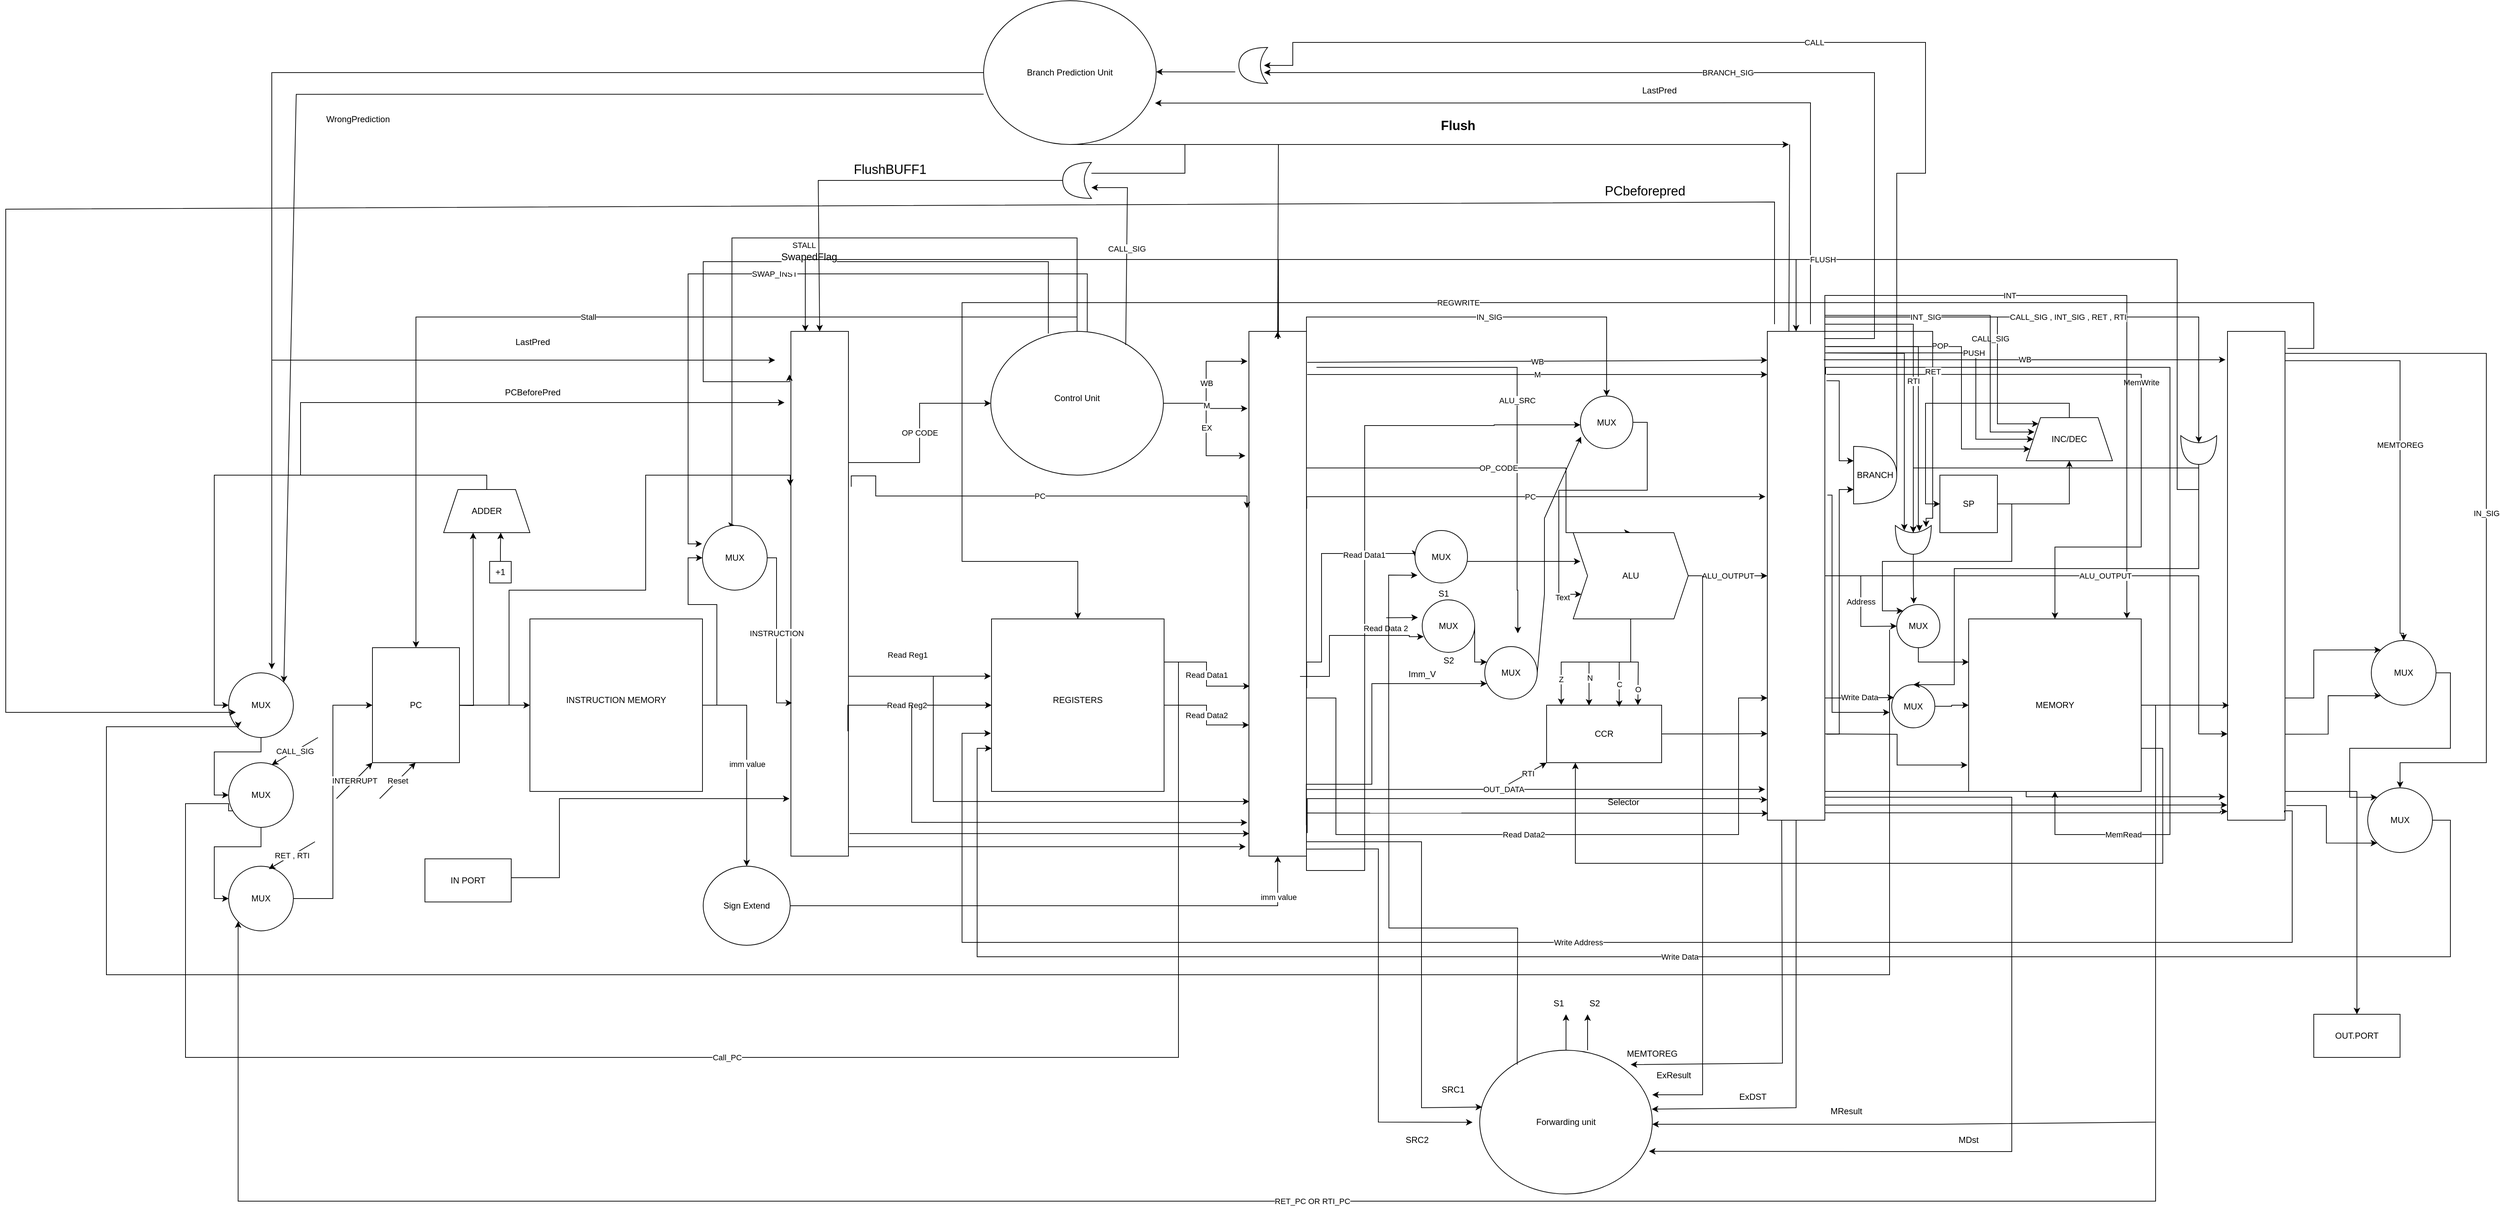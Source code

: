 <mxfile version="24.4.4" type="device">
  <diagram name="Page-1" id="dV3X1OFoHV92Yx0GUWib">
    <mxGraphModel dx="5006" dy="1580" grid="1" gridSize="10" guides="1" tooltips="1" connect="1" arrows="1" fold="1" page="1" pageScale="1" pageWidth="850" pageHeight="1100" math="0" shadow="0">
      <root>
        <mxCell id="0" />
        <mxCell id="1" parent="0" />
        <mxCell id="lDUNnZKXfMlLJSPLOupV-6" style="edgeStyle=orthogonalEdgeStyle;rounded=0;orthogonalLoop=1;jettySize=auto;html=1;exitX=1;exitY=0.5;exitDx=0;exitDy=0;entryX=0;entryY=0.5;entryDx=0;entryDy=0;" parent="1" source="lDUNnZKXfMlLJSPLOupV-2" target="lDUNnZKXfMlLJSPLOupV-3" edge="1">
          <mxGeometry relative="1" as="geometry">
            <Array as="points">
              <mxPoint x="-220" y="1360" />
              <mxPoint x="-220" y="1360" />
            </Array>
          </mxGeometry>
        </mxCell>
        <mxCell id="lDUNnZKXfMlLJSPLOupV-12" style="edgeStyle=orthogonalEdgeStyle;rounded=0;orthogonalLoop=1;jettySize=auto;html=1;exitX=1;exitY=0.5;exitDx=0;exitDy=0;entryX=0.5;entryY=1;entryDx=0;entryDy=0;" parent="1" edge="1">
          <mxGeometry relative="1" as="geometry">
            <mxPoint x="-300" y="1360" as="sourcePoint" />
            <mxPoint x="-240" y="1120" as="targetPoint" />
          </mxGeometry>
        </mxCell>
        <mxCell id="lDUNnZKXfMlLJSPLOupV-2" value="PC" style="rounded=0;whiteSpace=wrap;html=1;rotation=0;" parent="1" vertex="1">
          <mxGeometry x="-380" y="1280" width="121" height="160" as="geometry" />
        </mxCell>
        <mxCell id="lDUNnZKXfMlLJSPLOupV-24" value="imm value" style="edgeStyle=orthogonalEdgeStyle;rounded=0;orthogonalLoop=1;jettySize=auto;html=1;exitX=1;exitY=0.5;exitDx=0;exitDy=0;entryX=0.5;entryY=0;entryDx=0;entryDy=0;" parent="1" source="lDUNnZKXfMlLJSPLOupV-3" target="lDUNnZKXfMlLJSPLOupV-23" edge="1">
          <mxGeometry relative="1" as="geometry" />
        </mxCell>
        <mxCell id="lDUNnZKXfMlLJSPLOupV-91" style="edgeStyle=orthogonalEdgeStyle;rounded=0;orthogonalLoop=1;jettySize=auto;html=1;exitX=1;exitY=0.5;exitDx=0;exitDy=0;entryX=0;entryY=0.5;entryDx=0;entryDy=0;" parent="1" source="lDUNnZKXfMlLJSPLOupV-3" target="lDUNnZKXfMlLJSPLOupV-90" edge="1">
          <mxGeometry relative="1" as="geometry" />
        </mxCell>
        <mxCell id="lDUNnZKXfMlLJSPLOupV-3" value="INSTRUCTION MEMORY&lt;div&gt;&lt;br&gt;&lt;/div&gt;" style="whiteSpace=wrap;html=1;aspect=fixed;" parent="1" vertex="1">
          <mxGeometry x="-161" y="1240" width="240" height="240" as="geometry" />
        </mxCell>
        <mxCell id="lDUNnZKXfMlLJSPLOupV-35" value="OP CODE" style="edgeStyle=orthogonalEdgeStyle;rounded=0;orthogonalLoop=1;jettySize=auto;html=1;exitX=1;exitY=0.25;exitDx=0;exitDy=0;entryX=0;entryY=0.5;entryDx=0;entryDy=0;" parent="1" source="lDUNnZKXfMlLJSPLOupV-5" target="lDUNnZKXfMlLJSPLOupV-30" edge="1">
          <mxGeometry relative="1" as="geometry" />
        </mxCell>
        <mxCell id="lDUNnZKXfMlLJSPLOupV-5" value="" style="rounded=0;whiteSpace=wrap;html=1;" parent="1" vertex="1">
          <mxGeometry x="202" y="840" width="80" height="730" as="geometry" />
        </mxCell>
        <mxCell id="lDUNnZKXfMlLJSPLOupV-19" style="edgeStyle=orthogonalEdgeStyle;rounded=0;orthogonalLoop=1;jettySize=auto;html=1;exitX=0.5;exitY=0;exitDx=0;exitDy=0;entryX=0;entryY=0.5;entryDx=0;entryDy=0;" parent="1" source="lDUNnZKXfMlLJSPLOupV-9" target="lDUNnZKXfMlLJSPLOupV-17" edge="1">
          <mxGeometry relative="1" as="geometry">
            <Array as="points">
              <mxPoint x="-221" y="1040" />
              <mxPoint x="-600" y="1040" />
              <mxPoint x="-600" y="1360" />
            </Array>
          </mxGeometry>
        </mxCell>
        <mxCell id="lDUNnZKXfMlLJSPLOupV-9" value="ADDER" style="shape=trapezoid;perimeter=trapezoidPerimeter;whiteSpace=wrap;html=1;fixedSize=1;" parent="1" vertex="1">
          <mxGeometry x="-281" y="1060" width="120" height="60" as="geometry" />
        </mxCell>
        <mxCell id="lDUNnZKXfMlLJSPLOupV-13" value="+1" style="rounded=0;whiteSpace=wrap;html=1;" parent="1" vertex="1">
          <mxGeometry x="-217" y="1160" width="30" height="30" as="geometry" />
        </mxCell>
        <mxCell id="lDUNnZKXfMlLJSPLOupV-14" style="edgeStyle=orthogonalEdgeStyle;rounded=0;orthogonalLoop=1;jettySize=auto;html=1;exitX=0.5;exitY=0;exitDx=0;exitDy=0;entryX=0.662;entryY=1;entryDx=0;entryDy=0;entryPerimeter=0;" parent="1" source="lDUNnZKXfMlLJSPLOupV-13" target="lDUNnZKXfMlLJSPLOupV-9" edge="1">
          <mxGeometry relative="1" as="geometry" />
        </mxCell>
        <mxCell id="pzNhr9gsS4aFCZHYoq7B-2" style="edgeStyle=orthogonalEdgeStyle;rounded=0;orthogonalLoop=1;jettySize=auto;html=1;exitX=0.5;exitY=1;exitDx=0;exitDy=0;entryX=0;entryY=0.5;entryDx=0;entryDy=0;" parent="1" source="lDUNnZKXfMlLJSPLOupV-17" target="Ecp2xdZPeIfjH8BMsN1N-1" edge="1">
          <mxGeometry relative="1" as="geometry" />
        </mxCell>
        <mxCell id="lDUNnZKXfMlLJSPLOupV-17" value="MUX" style="ellipse;whiteSpace=wrap;html=1;aspect=fixed;" parent="1" vertex="1">
          <mxGeometry x="-580" y="1315" width="90" height="90" as="geometry" />
        </mxCell>
        <mxCell id="lDUNnZKXfMlLJSPLOupV-21" style="edgeStyle=orthogonalEdgeStyle;rounded=0;orthogonalLoop=1;jettySize=auto;html=1;exitX=1;exitY=0.5;exitDx=0;exitDy=0;entryX=-0.012;entryY=0.294;entryDx=0;entryDy=0;entryPerimeter=0;" parent="1" source="lDUNnZKXfMlLJSPLOupV-2" target="lDUNnZKXfMlLJSPLOupV-5" edge="1">
          <mxGeometry relative="1" as="geometry">
            <Array as="points">
              <mxPoint x="-190" y="1360" />
              <mxPoint x="-190" y="1200" />
              <mxPoint y="1200" />
              <mxPoint y="1040" />
            </Array>
          </mxGeometry>
        </mxCell>
        <mxCell id="lDUNnZKXfMlLJSPLOupV-44" style="edgeStyle=orthogonalEdgeStyle;rounded=0;orthogonalLoop=1;jettySize=auto;html=1;exitX=1;exitY=0.5;exitDx=0;exitDy=0;entryX=0.5;entryY=1;entryDx=0;entryDy=0;" parent="1" source="lDUNnZKXfMlLJSPLOupV-23" target="lDUNnZKXfMlLJSPLOupV-31" edge="1">
          <mxGeometry relative="1" as="geometry" />
        </mxCell>
        <mxCell id="lDUNnZKXfMlLJSPLOupV-49" value="imm value" style="edgeLabel;html=1;align=center;verticalAlign=middle;resizable=0;points=[];" parent="lDUNnZKXfMlLJSPLOupV-44" vertex="1" connectable="0">
          <mxGeometry x="0.849" y="-1" relative="1" as="geometry">
            <mxPoint as="offset" />
          </mxGeometry>
        </mxCell>
        <mxCell id="lDUNnZKXfMlLJSPLOupV-23" value="Sign Extend" style="ellipse;whiteSpace=wrap;html=1;" parent="1" vertex="1">
          <mxGeometry x="80" y="1584" width="121" height="110" as="geometry" />
        </mxCell>
        <mxCell id="pzNhr9gsS4aFCZHYoq7B-1" value="Call_PC" style="edgeStyle=orthogonalEdgeStyle;rounded=0;orthogonalLoop=1;jettySize=auto;html=1;exitX=1;exitY=0.25;exitDx=0;exitDy=0;entryX=0;entryY=1;entryDx=0;entryDy=0;" parent="1" source="lDUNnZKXfMlLJSPLOupV-27" target="Ecp2xdZPeIfjH8BMsN1N-1" edge="1">
          <mxGeometry relative="1" as="geometry">
            <Array as="points">
              <mxPoint x="741" y="1300" />
              <mxPoint x="741" y="1850" />
              <mxPoint x="-640" y="1850" />
              <mxPoint x="-640" y="1497" />
              <mxPoint x="-580" y="1497" />
              <mxPoint x="-580" y="1507" />
            </Array>
          </mxGeometry>
        </mxCell>
        <mxCell id="lDUNnZKXfMlLJSPLOupV-27" value="&lt;div&gt;REGISTERS&lt;/div&gt;&lt;div&gt;&lt;br&gt;&lt;/div&gt;" style="whiteSpace=wrap;html=1;aspect=fixed;" parent="1" vertex="1">
          <mxGeometry x="481" y="1240" width="240" height="240" as="geometry" />
        </mxCell>
        <mxCell id="lDUNnZKXfMlLJSPLOupV-28" value="Read Reg2" style="edgeStyle=orthogonalEdgeStyle;rounded=0;orthogonalLoop=1;jettySize=auto;html=1;exitX=0.99;exitY=0.762;exitDx=0;exitDy=0;entryX=0;entryY=0.5;entryDx=0;entryDy=0;exitPerimeter=0;" parent="1" source="lDUNnZKXfMlLJSPLOupV-5" target="lDUNnZKXfMlLJSPLOupV-27" edge="1">
          <mxGeometry relative="1" as="geometry">
            <Array as="points">
              <mxPoint x="281" y="1360" />
            </Array>
          </mxGeometry>
        </mxCell>
        <mxCell id="lDUNnZKXfMlLJSPLOupV-29" value="Read Reg1" style="edgeStyle=orthogonalEdgeStyle;rounded=0;orthogonalLoop=1;jettySize=auto;html=1;exitX=1;exitY=0.75;exitDx=0;exitDy=0;entryX=-0.004;entryY=0.332;entryDx=0;entryDy=0;entryPerimeter=0;" parent="1" source="lDUNnZKXfMlLJSPLOupV-5" target="lDUNnZKXfMlLJSPLOupV-27" edge="1">
          <mxGeometry x="0.124" y="30" relative="1" as="geometry">
            <Array as="points">
              <mxPoint x="282" y="1320" />
            </Array>
            <mxPoint as="offset" />
          </mxGeometry>
        </mxCell>
        <mxCell id="lDUNnZKXfMlLJSPLOupV-89" value="Stall" style="edgeStyle=orthogonalEdgeStyle;rounded=0;orthogonalLoop=1;jettySize=auto;html=1;exitX=0.5;exitY=0;exitDx=0;exitDy=0;entryX=0.5;entryY=0;entryDx=0;entryDy=0;" parent="1" source="lDUNnZKXfMlLJSPLOupV-30" target="lDUNnZKXfMlLJSPLOupV-2" edge="1">
          <mxGeometry relative="1" as="geometry" />
        </mxCell>
        <mxCell id="lDUNnZKXfMlLJSPLOupV-30" value="Control Unit&lt;div&gt;&lt;br&gt;&lt;/div&gt;" style="ellipse;whiteSpace=wrap;html=1;" parent="1" vertex="1">
          <mxGeometry x="480" y="840" width="240" height="200" as="geometry" />
        </mxCell>
        <mxCell id="lDUNnZKXfMlLJSPLOupV-61" value="ALU_SRC" style="edgeStyle=orthogonalEdgeStyle;rounded=0;orthogonalLoop=1;jettySize=auto;html=1;exitX=0.993;exitY=0.236;exitDx=0;exitDy=0;exitPerimeter=0;" parent="1" edge="1">
          <mxGeometry relative="1" as="geometry">
            <mxPoint x="933.0" y="890.0" as="sourcePoint" />
            <mxPoint x="1213" y="1260" as="targetPoint" />
            <Array as="points">
              <mxPoint x="1212" y="890" />
              <mxPoint x="1212" y="1200" />
              <mxPoint x="1213" y="1300" />
            </Array>
          </mxGeometry>
        </mxCell>
        <mxCell id="lDUNnZKXfMlLJSPLOupV-62" value="OP_CODE" style="edgeStyle=orthogonalEdgeStyle;rounded=0;orthogonalLoop=1;jettySize=auto;html=1;exitX=1;exitY=0.25;exitDx=0;exitDy=0;entryX=0.5;entryY=0;entryDx=0;entryDy=0;" parent="1" source="lDUNnZKXfMlLJSPLOupV-31" target="lDUNnZKXfMlLJSPLOupV-39" edge="1">
          <mxGeometry relative="1" as="geometry">
            <Array as="points">
              <mxPoint x="919" y="1030" />
              <mxPoint x="1280" y="1030" />
              <mxPoint x="1280" y="1120" />
            </Array>
          </mxGeometry>
        </mxCell>
        <mxCell id="lDUNnZKXfMlLJSPLOupV-71" value="Read Data2" style="edgeStyle=orthogonalEdgeStyle;rounded=0;orthogonalLoop=1;jettySize=auto;html=1;exitX=1;exitY=0.75;exitDx=0;exitDy=0;entryX=0;entryY=0.75;entryDx=0;entryDy=0;" parent="1" source="lDUNnZKXfMlLJSPLOupV-31" target="lDUNnZKXfMlLJSPLOupV-50" edge="1">
          <mxGeometry relative="1" as="geometry">
            <Array as="points">
              <mxPoint x="960" y="1350" />
              <mxPoint x="960" y="1540" />
              <mxPoint x="1520" y="1540" />
              <mxPoint x="1520" y="1350" />
            </Array>
          </mxGeometry>
        </mxCell>
        <mxCell id="lDUNnZKXfMlLJSPLOupV-94" value="STALL" style="edgeStyle=orthogonalEdgeStyle;rounded=0;orthogonalLoop=1;jettySize=auto;html=1;exitX=0.5;exitY=0;exitDx=0;exitDy=0;entryX=0.5;entryY=0;entryDx=0;entryDy=0;" parent="1" source="lDUNnZKXfMlLJSPLOupV-30" target="lDUNnZKXfMlLJSPLOupV-90" edge="1">
          <mxGeometry x="0.006" y="10" relative="1" as="geometry">
            <Array as="points">
              <mxPoint x="600" y="710" />
              <mxPoint x="120" y="710" />
              <mxPoint x="120" y="1110" />
            </Array>
            <mxPoint as="offset" />
          </mxGeometry>
        </mxCell>
        <mxCell id="lDUNnZKXfMlLJSPLOupV-100" style="edgeStyle=orthogonalEdgeStyle;rounded=0;orthogonalLoop=1;jettySize=auto;html=1;entryX=0;entryY=1;entryDx=0;entryDy=0;" parent="1" target="lDUNnZKXfMlLJSPLOupV-17" edge="1">
          <mxGeometry relative="1" as="geometry">
            <Array as="points">
              <mxPoint x="1730" y="1255" />
              <mxPoint x="1730" y="1735" />
              <mxPoint x="-750" y="1735" />
              <mxPoint x="-750" y="1390" />
              <mxPoint x="-670" y="1390" />
            </Array>
            <mxPoint x="1730" y="1255" as="sourcePoint" />
            <mxPoint x="-670" y="1480" as="targetPoint" />
          </mxGeometry>
        </mxCell>
        <mxCell id="lDUNnZKXfMlLJSPLOupV-121" value="PC" style="edgeStyle=orthogonalEdgeStyle;rounded=0;orthogonalLoop=1;jettySize=auto;html=1;exitX=1.004;exitY=0.338;exitDx=0;exitDy=0;entryX=-0.033;entryY=0.338;entryDx=0;entryDy=0;exitPerimeter=0;entryPerimeter=0;" parent="1" source="lDUNnZKXfMlLJSPLOupV-31" target="lDUNnZKXfMlLJSPLOupV-50" edge="1">
          <mxGeometry relative="1" as="geometry">
            <Array as="points">
              <mxPoint x="1540" y="1070" />
              <mxPoint x="1540" y="1070" />
            </Array>
          </mxGeometry>
        </mxCell>
        <mxCell id="wBSPuBBliTzgJuTcF1jX-2" style="edgeStyle=orthogonalEdgeStyle;rounded=0;orthogonalLoop=1;jettySize=auto;html=1;exitX=1;exitY=1;exitDx=0;exitDy=0;" parent="1" source="lDUNnZKXfMlLJSPLOupV-31" edge="1">
          <mxGeometry relative="1" as="geometry">
            <mxPoint x="1300" y="970" as="targetPoint" />
            <Array as="points">
              <mxPoint x="919" y="1590" />
              <mxPoint x="1000" y="1590" />
              <mxPoint x="1000" y="971" />
              <mxPoint x="1180" y="971" />
            </Array>
          </mxGeometry>
        </mxCell>
        <mxCell id="wBSPuBBliTzgJuTcF1jX-5" value="IN_SIG" style="edgeStyle=orthogonalEdgeStyle;rounded=0;orthogonalLoop=1;jettySize=auto;html=1;exitX=1;exitY=0;exitDx=0;exitDy=0;entryX=0.5;entryY=0;entryDx=0;entryDy=0;" parent="1" source="lDUNnZKXfMlLJSPLOupV-31" target="wBSPuBBliTzgJuTcF1jX-3" edge="1">
          <mxGeometry relative="1" as="geometry" />
        </mxCell>
        <mxCell id="lDUNnZKXfMlLJSPLOupV-31" value="" style="rounded=0;whiteSpace=wrap;html=1;" parent="1" vertex="1">
          <mxGeometry x="839" y="840" width="80" height="730" as="geometry" />
        </mxCell>
        <mxCell id="lDUNnZKXfMlLJSPLOupV-32" value="WB" style="edgeStyle=orthogonalEdgeStyle;rounded=0;orthogonalLoop=1;jettySize=auto;html=1;exitX=1;exitY=0.5;exitDx=0;exitDy=0;entryX=-0.025;entryY=0.057;entryDx=0;entryDy=0;entryPerimeter=0;" parent="1" source="lDUNnZKXfMlLJSPLOupV-30" target="lDUNnZKXfMlLJSPLOupV-31" edge="1">
          <mxGeometry relative="1" as="geometry" />
        </mxCell>
        <mxCell id="lDUNnZKXfMlLJSPLOupV-33" value="EX" style="edgeStyle=orthogonalEdgeStyle;rounded=0;orthogonalLoop=1;jettySize=auto;html=1;exitX=1;exitY=0.5;exitDx=0;exitDy=0;entryX=-0.062;entryY=0.237;entryDx=0;entryDy=0;entryPerimeter=0;" parent="1" source="lDUNnZKXfMlLJSPLOupV-30" target="lDUNnZKXfMlLJSPLOupV-31" edge="1">
          <mxGeometry relative="1" as="geometry" />
        </mxCell>
        <mxCell id="lDUNnZKXfMlLJSPLOupV-34" value="M" style="edgeStyle=orthogonalEdgeStyle;rounded=0;orthogonalLoop=1;jettySize=auto;html=1;exitX=1;exitY=0.5;exitDx=0;exitDy=0;entryX=-0.025;entryY=0.147;entryDx=0;entryDy=0;entryPerimeter=0;" parent="1" source="lDUNnZKXfMlLJSPLOupV-30" target="lDUNnZKXfMlLJSPLOupV-31" edge="1">
          <mxGeometry relative="1" as="geometry" />
        </mxCell>
        <mxCell id="lDUNnZKXfMlLJSPLOupV-36" value="Read Data1" style="edgeStyle=orthogonalEdgeStyle;rounded=0;orthogonalLoop=1;jettySize=auto;html=1;exitX=1;exitY=0.25;exitDx=0;exitDy=0;entryX=0.013;entryY=0.676;entryDx=0;entryDy=0;entryPerimeter=0;" parent="1" source="lDUNnZKXfMlLJSPLOupV-27" target="lDUNnZKXfMlLJSPLOupV-31" edge="1">
          <mxGeometry relative="1" as="geometry" />
        </mxCell>
        <mxCell id="lDUNnZKXfMlLJSPLOupV-37" value="Read Data2" style="edgeStyle=orthogonalEdgeStyle;rounded=0;orthogonalLoop=1;jettySize=auto;html=1;exitX=1;exitY=0.5;exitDx=0;exitDy=0;entryX=0;entryY=0.75;entryDx=0;entryDy=0;" parent="1" source="lDUNnZKXfMlLJSPLOupV-27" target="lDUNnZKXfMlLJSPLOupV-31" edge="1">
          <mxGeometry relative="1" as="geometry" />
        </mxCell>
        <mxCell id="lDUNnZKXfMlLJSPLOupV-54" value="ALU_OUTPUT" style="edgeStyle=orthogonalEdgeStyle;rounded=0;orthogonalLoop=1;jettySize=auto;html=1;exitX=1;exitY=0.5;exitDx=0;exitDy=0;entryX=0;entryY=0.5;entryDx=0;entryDy=0;" parent="1" source="lDUNnZKXfMlLJSPLOupV-39" target="lDUNnZKXfMlLJSPLOupV-50" edge="1">
          <mxGeometry relative="1" as="geometry" />
        </mxCell>
        <mxCell id="lDUNnZKXfMlLJSPLOupV-39" value="ALU" style="shape=step;perimeter=stepPerimeter;whiteSpace=wrap;html=1;fixedSize=1;" parent="1" vertex="1">
          <mxGeometry x="1290" y="1120" width="160" height="120" as="geometry" />
        </mxCell>
        <mxCell id="lDUNnZKXfMlLJSPLOupV-40" value="" style="edgeStyle=orthogonalEdgeStyle;rounded=0;orthogonalLoop=1;jettySize=auto;html=1;exitX=1.004;exitY=0.68;exitDx=0;exitDy=0;exitPerimeter=0;entryX=0;entryY=0.5;entryDx=0;entryDy=0;" parent="1" source="lDUNnZKXfMlLJSPLOupV-31" target="koZzIr1g32_VItgDSHb--8" edge="1">
          <mxGeometry x="0.568" y="4" relative="1" as="geometry">
            <mxPoint x="1020" y="1150" as="targetPoint" />
            <Array as="points">
              <mxPoint x="919" y="1300" />
              <mxPoint x="940" y="1300" />
              <mxPoint x="940" y="1149" />
              <mxPoint x="1070" y="1149" />
            </Array>
            <mxPoint as="offset" />
          </mxGeometry>
        </mxCell>
        <mxCell id="lDUNnZKXfMlLJSPLOupV-43" value="Read Data1" style="edgeLabel;html=1;align=center;verticalAlign=middle;resizable=0;points=[];" parent="lDUNnZKXfMlLJSPLOupV-40" vertex="1" connectable="0">
          <mxGeometry x="0.556" y="-2" relative="1" as="geometry">
            <mxPoint as="offset" />
          </mxGeometry>
        </mxCell>
        <mxCell id="lDUNnZKXfMlLJSPLOupV-45" value="MUX" style="ellipse;whiteSpace=wrap;html=1;aspect=fixed;" parent="1" vertex="1">
          <mxGeometry x="1167" y="1278.5" width="73" height="73" as="geometry" />
        </mxCell>
        <mxCell id="lDUNnZKXfMlLJSPLOupV-72" value="MemWrite" style="edgeStyle=orthogonalEdgeStyle;rounded=0;orthogonalLoop=1;jettySize=auto;html=1;entryX=0.5;entryY=0;entryDx=0;entryDy=0;exitX=1.03;exitY=0.088;exitDx=0;exitDy=0;exitPerimeter=0;" parent="1" source="lDUNnZKXfMlLJSPLOupV-50" target="lDUNnZKXfMlLJSPLOupV-67" edge="1">
          <mxGeometry relative="1" as="geometry">
            <mxPoint x="1640" y="900" as="sourcePoint" />
            <Array as="points">
              <mxPoint x="2080" y="900" />
              <mxPoint x="2080" y="1140" />
              <mxPoint x="1960" y="1140" />
            </Array>
          </mxGeometry>
        </mxCell>
        <mxCell id="lDUNnZKXfMlLJSPLOupV-73" value="MemRead" style="edgeStyle=orthogonalEdgeStyle;rounded=0;orthogonalLoop=1;jettySize=auto;html=1;exitX=1.013;exitY=0.088;exitDx=0;exitDy=0;entryX=0.5;entryY=1;entryDx=0;entryDy=0;exitPerimeter=0;" parent="1" source="lDUNnZKXfMlLJSPLOupV-50" target="lDUNnZKXfMlLJSPLOupV-67" edge="1">
          <mxGeometry x="0.771" relative="1" as="geometry">
            <Array as="points">
              <mxPoint x="1641" y="890" />
              <mxPoint x="2120" y="890" />
              <mxPoint x="2120" y="1540" />
              <mxPoint x="1960" y="1540" />
            </Array>
            <mxPoint as="offset" />
          </mxGeometry>
        </mxCell>
        <mxCell id="lDUNnZKXfMlLJSPLOupV-131" value="PUSH" style="edgeStyle=orthogonalEdgeStyle;rounded=0;orthogonalLoop=1;jettySize=auto;html=1;exitX=1.044;exitY=0.044;exitDx=0;exitDy=0;entryX=0;entryY=0.5;entryDx=0;entryDy=0;exitPerimeter=0;" parent="1" source="lDUNnZKXfMlLJSPLOupV-50" target="lDUNnZKXfMlLJSPLOupV-125" edge="1">
          <mxGeometry relative="1" as="geometry">
            <Array as="points">
              <mxPoint x="1850" y="870" />
              <mxPoint x="1850" y="990" />
            </Array>
          </mxGeometry>
        </mxCell>
        <mxCell id="lDUNnZKXfMlLJSPLOupV-132" value="POP" style="edgeStyle=orthogonalEdgeStyle;rounded=0;orthogonalLoop=1;jettySize=auto;html=1;exitX=1.044;exitY=0.031;exitDx=0;exitDy=0;entryX=0;entryY=0.75;entryDx=0;entryDy=0;exitPerimeter=0;" parent="1" source="lDUNnZKXfMlLJSPLOupV-50" target="lDUNnZKXfMlLJSPLOupV-125" edge="1">
          <mxGeometry x="-0.263" y="1" relative="1" as="geometry">
            <Array as="points">
              <mxPoint x="1830" y="861" />
              <mxPoint x="1830" y="1004" />
            </Array>
            <mxPoint as="offset" />
          </mxGeometry>
        </mxCell>
        <mxCell id="lDUNnZKXfMlLJSPLOupV-133" style="edgeStyle=orthogonalEdgeStyle;rounded=0;orthogonalLoop=1;jettySize=auto;html=1;entryX=0.175;entryY=0.75;entryDx=0;entryDy=0;entryPerimeter=0;" parent="1" target="a2ysGBZpHkb-Z4tsZmfe-1" edge="1">
          <mxGeometry relative="1" as="geometry">
            <mxPoint x="1640" y="870" as="sourcePoint" />
          </mxGeometry>
        </mxCell>
        <mxCell id="pzNhr9gsS4aFCZHYoq7B-14" value="CALL_SIG" style="edgeStyle=orthogonalEdgeStyle;rounded=0;orthogonalLoop=1;jettySize=auto;html=1;exitX=1;exitY=0;exitDx=0;exitDy=0;entryX=0;entryY=0;entryDx=0;entryDy=0;" parent="1" source="lDUNnZKXfMlLJSPLOupV-50" target="lDUNnZKXfMlLJSPLOupV-125" edge="1">
          <mxGeometry x="0.245" y="-10" relative="1" as="geometry">
            <Array as="points">
              <mxPoint x="1640" y="820" />
              <mxPoint x="1880" y="820" />
              <mxPoint x="1880" y="969" />
            </Array>
            <mxPoint as="offset" />
          </mxGeometry>
        </mxCell>
        <mxCell id="pzNhr9gsS4aFCZHYoq7B-28" value="INT" style="edgeStyle=orthogonalEdgeStyle;rounded=0;orthogonalLoop=1;jettySize=auto;html=1;exitX=1;exitY=0;exitDx=0;exitDy=0;entryX=0.917;entryY=-0.002;entryDx=0;entryDy=0;entryPerimeter=0;" parent="1" source="lDUNnZKXfMlLJSPLOupV-50" target="lDUNnZKXfMlLJSPLOupV-67" edge="1">
          <mxGeometry x="-0.333" relative="1" as="geometry">
            <mxPoint x="2058" y="1230" as="targetPoint" />
            <Array as="points">
              <mxPoint x="1640" y="790" />
              <mxPoint x="2060" y="790" />
              <mxPoint x="2060" y="1220" />
              <mxPoint x="2060" y="1220" />
            </Array>
            <mxPoint as="offset" />
          </mxGeometry>
        </mxCell>
        <mxCell id="lDUNnZKXfMlLJSPLOupV-50" value="" style="rounded=0;whiteSpace=wrap;html=1;" parent="1" vertex="1">
          <mxGeometry x="1560" y="840" width="80" height="680" as="geometry" />
        </mxCell>
        <mxCell id="lDUNnZKXfMlLJSPLOupV-52" value="CCR" style="rounded=0;whiteSpace=wrap;html=1;" parent="1" vertex="1">
          <mxGeometry x="1253" y="1360" width="160" height="80" as="geometry" />
        </mxCell>
        <mxCell id="lDUNnZKXfMlLJSPLOupV-55" value="Z" style="edgeStyle=orthogonalEdgeStyle;rounded=0;orthogonalLoop=1;jettySize=auto;html=1;exitX=0.5;exitY=1;exitDx=0;exitDy=0;entryX=0.127;entryY=-0.004;entryDx=0;entryDy=0;entryPerimeter=0;" parent="1" source="lDUNnZKXfMlLJSPLOupV-39" target="lDUNnZKXfMlLJSPLOupV-52" edge="1">
          <mxGeometry x="0.668" relative="1" as="geometry">
            <mxPoint as="offset" />
          </mxGeometry>
        </mxCell>
        <mxCell id="lDUNnZKXfMlLJSPLOupV-56" value="N" style="edgeStyle=orthogonalEdgeStyle;rounded=0;orthogonalLoop=1;jettySize=auto;html=1;exitX=0.5;exitY=1;exitDx=0;exitDy=0;entryX=0.369;entryY=0.007;entryDx=0;entryDy=0;entryPerimeter=0;" parent="1" source="lDUNnZKXfMlLJSPLOupV-39" target="lDUNnZKXfMlLJSPLOupV-52" edge="1">
          <mxGeometry x="0.57" y="1" relative="1" as="geometry">
            <mxPoint as="offset" />
          </mxGeometry>
        </mxCell>
        <mxCell id="lDUNnZKXfMlLJSPLOupV-58" value="C" style="edgeStyle=orthogonalEdgeStyle;rounded=0;orthogonalLoop=1;jettySize=auto;html=1;exitX=0.5;exitY=1;exitDx=0;exitDy=0;entryX=0.631;entryY=0.03;entryDx=0;entryDy=0;entryPerimeter=0;" parent="1" source="lDUNnZKXfMlLJSPLOupV-39" target="lDUNnZKXfMlLJSPLOupV-52" edge="1">
          <mxGeometry x="0.555" relative="1" as="geometry">
            <mxPoint as="offset" />
          </mxGeometry>
        </mxCell>
        <mxCell id="lDUNnZKXfMlLJSPLOupV-59" value="O" style="edgeStyle=orthogonalEdgeStyle;rounded=0;orthogonalLoop=1;jettySize=auto;html=1;exitX=0.5;exitY=1;exitDx=0;exitDy=0;" parent="1" source="lDUNnZKXfMlLJSPLOupV-39" edge="1">
          <mxGeometry x="0.668" relative="1" as="geometry">
            <mxPoint x="1380" y="1360" as="targetPoint" />
            <mxPoint as="offset" />
          </mxGeometry>
        </mxCell>
        <mxCell id="lDUNnZKXfMlLJSPLOupV-60" style="edgeStyle=orthogonalEdgeStyle;rounded=0;orthogonalLoop=1;jettySize=auto;html=1;exitX=1;exitY=0.5;exitDx=0;exitDy=0;entryX=0.001;entryY=0.823;entryDx=0;entryDy=0;entryPerimeter=0;" parent="1" source="lDUNnZKXfMlLJSPLOupV-52" target="lDUNnZKXfMlLJSPLOupV-50" edge="1">
          <mxGeometry relative="1" as="geometry" />
        </mxCell>
        <mxCell id="lDUNnZKXfMlLJSPLOupV-64" value="WB" style="endArrow=classic;html=1;rounded=0;exitX=1.013;exitY=0.059;exitDx=0;exitDy=0;exitPerimeter=0;" parent="1" source="lDUNnZKXfMlLJSPLOupV-31" edge="1">
          <mxGeometry width="50" height="50" relative="1" as="geometry">
            <mxPoint x="1180" y="930" as="sourcePoint" />
            <mxPoint x="1560" y="880" as="targetPoint" />
          </mxGeometry>
        </mxCell>
        <mxCell id="lDUNnZKXfMlLJSPLOupV-65" value="M" style="endArrow=classic;html=1;rounded=0;exitX=1.013;exitY=0.059;exitDx=0;exitDy=0;exitPerimeter=0;" parent="1" edge="1">
          <mxGeometry width="50" height="50" relative="1" as="geometry">
            <mxPoint x="920" y="900" as="sourcePoint" />
            <mxPoint x="1560" y="900" as="targetPoint" />
          </mxGeometry>
        </mxCell>
        <mxCell id="pzNhr9gsS4aFCZHYoq7B-5" value="RET_PC OR RTI_PC" style="edgeStyle=orthogonalEdgeStyle;rounded=0;orthogonalLoop=1;jettySize=auto;html=1;exitX=1;exitY=0.5;exitDx=0;exitDy=0;entryX=0;entryY=1;entryDx=0;entryDy=0;" parent="1" source="lDUNnZKXfMlLJSPLOupV-67" target="pzNhr9gsS4aFCZHYoq7B-3" edge="1">
          <mxGeometry x="0.0" relative="1" as="geometry">
            <Array as="points">
              <mxPoint x="2100" y="1360" />
              <mxPoint x="2100" y="2050" />
              <mxPoint x="-567" y="2050" />
            </Array>
            <mxPoint as="offset" />
          </mxGeometry>
        </mxCell>
        <mxCell id="pzNhr9gsS4aFCZHYoq7B-29" style="edgeStyle=orthogonalEdgeStyle;rounded=0;orthogonalLoop=1;jettySize=auto;html=1;exitX=1;exitY=0.75;exitDx=0;exitDy=0;entryX=0.25;entryY=1;entryDx=0;entryDy=0;" parent="1" source="lDUNnZKXfMlLJSPLOupV-67" target="lDUNnZKXfMlLJSPLOupV-52" edge="1">
          <mxGeometry relative="1" as="geometry">
            <Array as="points">
              <mxPoint x="2110" y="1420" />
              <mxPoint x="2110" y="1580" />
              <mxPoint x="1293" y="1580" />
            </Array>
          </mxGeometry>
        </mxCell>
        <mxCell id="lDUNnZKXfMlLJSPLOupV-67" value="MEMORY" style="whiteSpace=wrap;html=1;aspect=fixed;" parent="1" vertex="1">
          <mxGeometry x="1840" y="1240" width="240" height="240" as="geometry" />
        </mxCell>
        <mxCell id="lDUNnZKXfMlLJSPLOupV-68" value="Address" style="edgeStyle=orthogonalEdgeStyle;rounded=0;orthogonalLoop=1;jettySize=auto;html=1;exitX=1;exitY=0.5;exitDx=0;exitDy=0;" parent="1" source="lDUNnZKXfMlLJSPLOupV-50" edge="1">
          <mxGeometry relative="1" as="geometry">
            <mxPoint x="1740" y="1250" as="targetPoint" />
          </mxGeometry>
        </mxCell>
        <mxCell id="lDUNnZKXfMlLJSPLOupV-69" value="Write Data" style="edgeStyle=orthogonalEdgeStyle;rounded=0;orthogonalLoop=1;jettySize=auto;html=1;exitX=1;exitY=0.75;exitDx=0;exitDy=0;entryX=0.05;entryY=0.296;entryDx=0;entryDy=0;entryPerimeter=0;" parent="1" source="lDUNnZKXfMlLJSPLOupV-50" target="pzNhr9gsS4aFCZHYoq7B-6" edge="1">
          <mxGeometry relative="1" as="geometry" />
        </mxCell>
        <mxCell id="lDUNnZKXfMlLJSPLOupV-78" style="edgeStyle=orthogonalEdgeStyle;rounded=0;orthogonalLoop=1;jettySize=auto;html=1;exitX=1;exitY=0.75;exitDx=0;exitDy=0;entryX=0;entryY=0;entryDx=0;entryDy=0;" parent="1" source="lDUNnZKXfMlLJSPLOupV-75" target="lDUNnZKXfMlLJSPLOupV-77" edge="1">
          <mxGeometry relative="1" as="geometry">
            <Array as="points">
              <mxPoint x="2320" y="1350" />
              <mxPoint x="2320" y="1283" />
            </Array>
          </mxGeometry>
        </mxCell>
        <mxCell id="lDUNnZKXfMlLJSPLOupV-80" style="edgeStyle=orthogonalEdgeStyle;rounded=0;orthogonalLoop=1;jettySize=auto;html=1;exitX=1.007;exitY=0.824;exitDx=0;exitDy=0;entryX=0;entryY=1;entryDx=0;entryDy=0;exitPerimeter=0;" parent="1" source="lDUNnZKXfMlLJSPLOupV-75" target="lDUNnZKXfMlLJSPLOupV-77" edge="1">
          <mxGeometry relative="1" as="geometry" />
        </mxCell>
        <mxCell id="lDUNnZKXfMlLJSPLOupV-82" value="MEMTOREG" style="edgeStyle=orthogonalEdgeStyle;rounded=0;orthogonalLoop=1;jettySize=auto;html=1;exitX=1.004;exitY=0.06;exitDx=0;exitDy=0;entryX=0.5;entryY=0;entryDx=0;entryDy=0;exitPerimeter=0;" parent="1" source="lDUNnZKXfMlLJSPLOupV-75" target="lDUNnZKXfMlLJSPLOupV-77" edge="1">
          <mxGeometry relative="1" as="geometry">
            <Array as="points">
              <mxPoint x="2440" y="881" />
              <mxPoint x="2440" y="1260" />
              <mxPoint x="2445" y="1260" />
            </Array>
          </mxGeometry>
        </mxCell>
        <mxCell id="lDUNnZKXfMlLJSPLOupV-102" value="REGWRITE" style="edgeStyle=orthogonalEdgeStyle;rounded=0;orthogonalLoop=1;jettySize=auto;html=1;exitX=1.042;exitY=0.035;exitDx=0;exitDy=0;entryX=0.5;entryY=0;entryDx=0;entryDy=0;exitPerimeter=0;" parent="1" source="lDUNnZKXfMlLJSPLOupV-75" target="lDUNnZKXfMlLJSPLOupV-27" edge="1">
          <mxGeometry relative="1" as="geometry">
            <Array as="points">
              <mxPoint x="2320" y="864" />
              <mxPoint x="2320" y="800" />
              <mxPoint x="440" y="800" />
              <mxPoint x="440" y="1160" />
              <mxPoint x="601" y="1160" />
            </Array>
          </mxGeometry>
        </mxCell>
        <mxCell id="lDUNnZKXfMlLJSPLOupV-109" style="edgeStyle=orthogonalEdgeStyle;rounded=0;orthogonalLoop=1;jettySize=auto;html=1;exitX=1.021;exitY=0.97;exitDx=0;exitDy=0;exitPerimeter=0;entryX=0;entryY=1;entryDx=0;entryDy=0;" parent="1" source="lDUNnZKXfMlLJSPLOupV-75" target="lDUNnZKXfMlLJSPLOupV-110" edge="1">
          <mxGeometry relative="1" as="geometry">
            <mxPoint x="2400" y="1490" as="targetPoint" />
          </mxGeometry>
        </mxCell>
        <mxCell id="lDUNnZKXfMlLJSPLOupV-112" value="IN_SIG" style="edgeStyle=orthogonalEdgeStyle;rounded=0;orthogonalLoop=1;jettySize=auto;html=1;exitX=0.994;exitY=0.045;exitDx=0;exitDy=0;entryX=0.5;entryY=0;entryDx=0;entryDy=0;exitPerimeter=0;" parent="1" source="lDUNnZKXfMlLJSPLOupV-75" target="lDUNnZKXfMlLJSPLOupV-110" edge="1">
          <mxGeometry relative="1" as="geometry">
            <Array as="points">
              <mxPoint x="2560" y="871" />
              <mxPoint x="2560" y="1440" />
              <mxPoint x="2440" y="1440" />
            </Array>
          </mxGeometry>
        </mxCell>
        <mxCell id="j8lZvKrclsowEskjbiX1-3" style="edgeStyle=orthogonalEdgeStyle;rounded=0;orthogonalLoop=1;jettySize=auto;html=1;exitX=1;exitY=0.75;exitDx=0;exitDy=0;entryX=0.5;entryY=0;entryDx=0;entryDy=0;" edge="1" parent="1" source="lDUNnZKXfMlLJSPLOupV-75" target="lDUNnZKXfMlLJSPLOupV-113">
          <mxGeometry relative="1" as="geometry">
            <Array as="points">
              <mxPoint x="2280" y="1480" />
              <mxPoint x="2380" y="1480" />
            </Array>
          </mxGeometry>
        </mxCell>
        <mxCell id="lDUNnZKXfMlLJSPLOupV-75" value="" style="rounded=0;whiteSpace=wrap;html=1;" parent="1" vertex="1">
          <mxGeometry x="2200" y="840" width="80" height="680" as="geometry" />
        </mxCell>
        <mxCell id="lDUNnZKXfMlLJSPLOupV-76" style="edgeStyle=orthogonalEdgeStyle;rounded=0;orthogonalLoop=1;jettySize=auto;html=1;exitX=1;exitY=0.5;exitDx=0;exitDy=0;entryX=0.025;entryY=0.765;entryDx=0;entryDy=0;entryPerimeter=0;" parent="1" source="lDUNnZKXfMlLJSPLOupV-67" target="lDUNnZKXfMlLJSPLOupV-75" edge="1">
          <mxGeometry relative="1" as="geometry" />
        </mxCell>
        <mxCell id="lDUNnZKXfMlLJSPLOupV-83" value="Write Data" style="edgeStyle=orthogonalEdgeStyle;rounded=0;orthogonalLoop=1;jettySize=auto;html=1;exitX=1;exitY=0.5;exitDx=0;exitDy=0;entryX=0;entryY=0.75;entryDx=0;entryDy=0;" parent="1" source="lDUNnZKXfMlLJSPLOupV-110" target="lDUNnZKXfMlLJSPLOupV-27" edge="1">
          <mxGeometry relative="1" as="geometry">
            <Array as="points">
              <mxPoint x="2510" y="1520" />
              <mxPoint x="2510" y="1710" />
              <mxPoint x="461" y="1710" />
              <mxPoint x="461" y="1420" />
            </Array>
          </mxGeometry>
        </mxCell>
        <mxCell id="lDUNnZKXfMlLJSPLOupV-111" style="edgeStyle=orthogonalEdgeStyle;rounded=0;orthogonalLoop=1;jettySize=auto;html=1;exitX=1;exitY=0.5;exitDx=0;exitDy=0;entryX=0;entryY=0;entryDx=0;entryDy=0;" parent="1" source="lDUNnZKXfMlLJSPLOupV-77" target="lDUNnZKXfMlLJSPLOupV-110" edge="1">
          <mxGeometry relative="1" as="geometry">
            <Array as="points">
              <mxPoint x="2510" y="1315" />
              <mxPoint x="2510" y="1420" />
              <mxPoint x="2370" y="1420" />
              <mxPoint x="2370" y="1488" />
            </Array>
          </mxGeometry>
        </mxCell>
        <mxCell id="lDUNnZKXfMlLJSPLOupV-77" value="MUX" style="ellipse;whiteSpace=wrap;html=1;aspect=fixed;" parent="1" vertex="1">
          <mxGeometry x="2400" y="1270" width="90" height="90" as="geometry" />
        </mxCell>
        <mxCell id="lDUNnZKXfMlLJSPLOupV-79" value="ALU_OUTPUT" style="edgeStyle=orthogonalEdgeStyle;rounded=0;orthogonalLoop=1;jettySize=auto;html=1;exitX=1;exitY=0.5;exitDx=0;exitDy=0;entryX=0;entryY=0.824;entryDx=0;entryDy=0;entryPerimeter=0;" parent="1" source="lDUNnZKXfMlLJSPLOupV-50" target="lDUNnZKXfMlLJSPLOupV-75" edge="1">
          <mxGeometry relative="1" as="geometry">
            <Array as="points">
              <mxPoint x="2160" y="1180" />
              <mxPoint x="2160" y="1400" />
              <mxPoint x="2200" y="1400" />
            </Array>
          </mxGeometry>
        </mxCell>
        <mxCell id="lDUNnZKXfMlLJSPLOupV-81" value="WB" style="edgeStyle=orthogonalEdgeStyle;rounded=0;orthogonalLoop=1;jettySize=auto;html=1;exitX=0.983;exitY=0.058;exitDx=0;exitDy=0;exitPerimeter=0;entryX=-0.035;entryY=0.058;entryDx=0;entryDy=0;entryPerimeter=0;" parent="1" source="lDUNnZKXfMlLJSPLOupV-50" target="lDUNnZKXfMlLJSPLOupV-75" edge="1">
          <mxGeometry relative="1" as="geometry">
            <mxPoint x="2190" y="880" as="targetPoint" />
            <Array as="points" />
          </mxGeometry>
        </mxCell>
        <mxCell id="lDUNnZKXfMlLJSPLOupV-84" style="edgeStyle=orthogonalEdgeStyle;rounded=0;orthogonalLoop=1;jettySize=auto;html=1;exitX=1;exitY=0.982;exitDx=0;exitDy=0;entryX=-0.056;entryY=0.982;entryDx=0;entryDy=0;entryPerimeter=0;exitPerimeter=0;" parent="1" source="lDUNnZKXfMlLJSPLOupV-5" target="lDUNnZKXfMlLJSPLOupV-31" edge="1">
          <mxGeometry relative="1" as="geometry" />
        </mxCell>
        <mxCell id="lDUNnZKXfMlLJSPLOupV-85" style="edgeStyle=orthogonalEdgeStyle;rounded=0;orthogonalLoop=1;jettySize=auto;html=1;entryX=0.015;entryY=0.986;entryDx=0;entryDy=0;entryPerimeter=0;" parent="1" target="lDUNnZKXfMlLJSPLOupV-50" edge="1">
          <mxGeometry relative="1" as="geometry">
            <mxPoint x="919" y="1510" as="sourcePoint" />
            <Array as="points">
              <mxPoint x="919" y="1510" />
              <mxPoint x="1240" y="1510" />
            </Array>
          </mxGeometry>
        </mxCell>
        <mxCell id="lDUNnZKXfMlLJSPLOupV-86" style="edgeStyle=orthogonalEdgeStyle;rounded=0;orthogonalLoop=1;jettySize=auto;html=1;exitX=1;exitY=0.985;exitDx=0;exitDy=0;entryX=0;entryY=0.982;entryDx=0;entryDy=0;entryPerimeter=0;exitPerimeter=0;" parent="1" source="lDUNnZKXfMlLJSPLOupV-50" target="lDUNnZKXfMlLJSPLOupV-75" edge="1">
          <mxGeometry relative="1" as="geometry">
            <Array as="points">
              <mxPoint x="2190" y="1510" />
              <mxPoint x="2190" y="1508" />
            </Array>
          </mxGeometry>
        </mxCell>
        <mxCell id="lDUNnZKXfMlLJSPLOupV-87" value="Write Address" style="edgeStyle=orthogonalEdgeStyle;rounded=0;orthogonalLoop=1;jettySize=auto;html=1;exitX=0.99;exitY=0.984;exitDx=0;exitDy=0;entryX=-0.004;entryY=0.663;entryDx=0;entryDy=0;entryPerimeter=0;exitPerimeter=0;" parent="1" source="lDUNnZKXfMlLJSPLOupV-75" target="lDUNnZKXfMlLJSPLOupV-27" edge="1">
          <mxGeometry relative="1" as="geometry">
            <Array as="points">
              <mxPoint x="2279" y="1507" />
              <mxPoint x="2290" y="1507" />
              <mxPoint x="2290" y="1690" />
              <mxPoint x="440" y="1690" />
              <mxPoint x="440" y="1399" />
            </Array>
          </mxGeometry>
        </mxCell>
        <mxCell id="lDUNnZKXfMlLJSPLOupV-90" value="MUX" style="ellipse;whiteSpace=wrap;html=1;aspect=fixed;" parent="1" vertex="1">
          <mxGeometry x="79" y="1110" width="90" height="90" as="geometry" />
        </mxCell>
        <mxCell id="lDUNnZKXfMlLJSPLOupV-92" value="SWAP_INST" style="edgeStyle=orthogonalEdgeStyle;rounded=0;orthogonalLoop=1;jettySize=auto;html=1;entryX=-0.007;entryY=0.284;entryDx=0;entryDy=0;entryPerimeter=0;exitX=0.559;exitY=0.001;exitDx=0;exitDy=0;exitPerimeter=0;" parent="1" source="lDUNnZKXfMlLJSPLOupV-30" target="lDUNnZKXfMlLJSPLOupV-90" edge="1">
          <mxGeometry relative="1" as="geometry">
            <mxPoint x="920" y="920" as="sourcePoint" />
            <Array as="points">
              <mxPoint x="614" y="760" />
              <mxPoint x="59" y="760" />
              <mxPoint x="59" y="1136" />
            </Array>
          </mxGeometry>
        </mxCell>
        <mxCell id="lDUNnZKXfMlLJSPLOupV-95" value="INSTRUCTION" style="edgeStyle=orthogonalEdgeStyle;rounded=0;orthogonalLoop=1;jettySize=auto;html=1;exitX=1;exitY=0.5;exitDx=0;exitDy=0;entryX=0.019;entryY=0.708;entryDx=0;entryDy=0;entryPerimeter=0;" parent="1" source="lDUNnZKXfMlLJSPLOupV-90" target="lDUNnZKXfMlLJSPLOupV-5" edge="1">
          <mxGeometry relative="1" as="geometry">
            <Array as="points">
              <mxPoint x="182" y="1155" />
              <mxPoint x="182" y="1357" />
            </Array>
          </mxGeometry>
        </mxCell>
        <mxCell id="lDUNnZKXfMlLJSPLOupV-101" value="CALL" style="edgeStyle=orthogonalEdgeStyle;rounded=0;orthogonalLoop=1;jettySize=auto;html=1;exitX=1;exitY=0.5;exitDx=0;exitDy=0;exitPerimeter=0;" parent="1" source="lDUNnZKXfMlLJSPLOupV-96" edge="1">
          <mxGeometry relative="1" as="geometry">
            <Array as="points">
              <mxPoint x="1740" y="620" />
              <mxPoint x="1780" y="620" />
              <mxPoint x="1780" y="438" />
              <mxPoint x="900" y="438" />
              <mxPoint x="900" y="470" />
            </Array>
            <mxPoint x="1760" y="1060" as="sourcePoint" />
            <mxPoint x="860" y="470" as="targetPoint" />
          </mxGeometry>
        </mxCell>
        <mxCell id="lDUNnZKXfMlLJSPLOupV-96" value="BRANCH" style="shape=or;whiteSpace=wrap;html=1;" parent="1" vertex="1">
          <mxGeometry x="1680" y="1000" width="60" height="80" as="geometry" />
        </mxCell>
        <mxCell id="lDUNnZKXfMlLJSPLOupV-97" style="edgeStyle=orthogonalEdgeStyle;rounded=0;orthogonalLoop=1;jettySize=auto;html=1;exitX=1.027;exitY=0.101;exitDx=0;exitDy=0;entryX=0;entryY=0.25;entryDx=0;entryDy=0;entryPerimeter=0;exitPerimeter=0;" parent="1" source="lDUNnZKXfMlLJSPLOupV-50" target="lDUNnZKXfMlLJSPLOupV-96" edge="1">
          <mxGeometry relative="1" as="geometry" />
        </mxCell>
        <mxCell id="lDUNnZKXfMlLJSPLOupV-98" style="edgeStyle=orthogonalEdgeStyle;rounded=0;orthogonalLoop=1;jettySize=auto;html=1;exitX=1.027;exitY=0.824;exitDx=0;exitDy=0;entryX=0;entryY=0.75;entryDx=0;entryDy=0;entryPerimeter=0;exitPerimeter=0;" parent="1" source="lDUNnZKXfMlLJSPLOupV-50" target="lDUNnZKXfMlLJSPLOupV-96" edge="1">
          <mxGeometry relative="1" as="geometry" />
        </mxCell>
        <mxCell id="lDUNnZKXfMlLJSPLOupV-103" value="IN PORT" style="rounded=0;whiteSpace=wrap;html=1;" parent="1" vertex="1">
          <mxGeometry x="-307" y="1573.75" width="120" height="60" as="geometry" />
        </mxCell>
        <mxCell id="lDUNnZKXfMlLJSPLOupV-104" style="edgeStyle=orthogonalEdgeStyle;rounded=0;orthogonalLoop=1;jettySize=auto;html=1;exitX=1;exitY=0.5;exitDx=0;exitDy=0;" parent="1" source="lDUNnZKXfMlLJSPLOupV-103" edge="1">
          <mxGeometry relative="1" as="geometry">
            <mxPoint x="200" y="1490" as="targetPoint" />
            <Array as="points">
              <mxPoint x="-120" y="1600" />
              <mxPoint x="-120" y="1490" />
            </Array>
          </mxGeometry>
        </mxCell>
        <mxCell id="lDUNnZKXfMlLJSPLOupV-106" style="edgeStyle=orthogonalEdgeStyle;rounded=0;orthogonalLoop=1;jettySize=auto;html=1;exitX=1.017;exitY=0.957;exitDx=0;exitDy=0;entryX=0.007;entryY=0.957;entryDx=0;entryDy=0;entryPerimeter=0;exitPerimeter=0;" parent="1" source="lDUNnZKXfMlLJSPLOupV-5" target="lDUNnZKXfMlLJSPLOupV-31" edge="1">
          <mxGeometry relative="1" as="geometry" />
        </mxCell>
        <mxCell id="lDUNnZKXfMlLJSPLOupV-107" style="edgeStyle=orthogonalEdgeStyle;rounded=0;orthogonalLoop=1;jettySize=auto;html=1;exitX=1.014;exitY=0.956;exitDx=0;exitDy=0;entryX=0.001;entryY=0.958;entryDx=0;entryDy=0;entryPerimeter=0;exitPerimeter=0;" parent="1" source="lDUNnZKXfMlLJSPLOupV-31" target="lDUNnZKXfMlLJSPLOupV-50" edge="1">
          <mxGeometry relative="1" as="geometry">
            <Array as="points">
              <mxPoint x="1550" y="1490" />
              <mxPoint x="1550" y="1491" />
            </Array>
          </mxGeometry>
        </mxCell>
        <mxCell id="lDUNnZKXfMlLJSPLOupV-108" style="edgeStyle=orthogonalEdgeStyle;rounded=0;orthogonalLoop=1;jettySize=auto;html=1;entryX=-0.006;entryY=0.969;entryDx=0;entryDy=0;entryPerimeter=0;" parent="1" target="lDUNnZKXfMlLJSPLOupV-75" edge="1">
          <mxGeometry relative="1" as="geometry">
            <mxPoint x="1640" y="1499" as="sourcePoint" />
            <Array as="points">
              <mxPoint x="1640" y="1499" />
            </Array>
          </mxGeometry>
        </mxCell>
        <mxCell id="lDUNnZKXfMlLJSPLOupV-110" value="MUX" style="ellipse;whiteSpace=wrap;html=1;aspect=fixed;" parent="1" vertex="1">
          <mxGeometry x="2395" y="1475" width="90" height="90" as="geometry" />
        </mxCell>
        <mxCell id="lDUNnZKXfMlLJSPLOupV-113" value="OUT.PORT" style="rounded=0;whiteSpace=wrap;html=1;" parent="1" vertex="1">
          <mxGeometry x="2320" y="1790" width="120" height="60" as="geometry" />
        </mxCell>
        <mxCell id="lDUNnZKXfMlLJSPLOupV-120" value="PC" style="edgeStyle=orthogonalEdgeStyle;rounded=0;orthogonalLoop=1;jettySize=auto;html=1;exitX=1.049;exitY=0.296;exitDx=0;exitDy=0;entryX=-0.032;entryY=0.337;entryDx=0;entryDy=0;entryPerimeter=0;exitPerimeter=0;" parent="1" source="lDUNnZKXfMlLJSPLOupV-5" target="lDUNnZKXfMlLJSPLOupV-31" edge="1">
          <mxGeometry relative="1" as="geometry">
            <Array as="points">
              <mxPoint x="320" y="1041" />
              <mxPoint x="320" y="1069" />
            </Array>
          </mxGeometry>
        </mxCell>
        <mxCell id="lDUNnZKXfMlLJSPLOupV-124" style="edgeStyle=orthogonalEdgeStyle;rounded=0;orthogonalLoop=1;jettySize=auto;html=1;exitX=1;exitY=0.5;exitDx=0;exitDy=0;" parent="1" source="lDUNnZKXfMlLJSPLOupV-123" edge="1">
          <mxGeometry relative="1" as="geometry">
            <mxPoint x="1980" y="1020" as="targetPoint" />
            <Array as="points">
              <mxPoint x="1980" y="1080" />
              <mxPoint x="1980" y="1020" />
            </Array>
          </mxGeometry>
        </mxCell>
        <mxCell id="lDUNnZKXfMlLJSPLOupV-129" style="edgeStyle=orthogonalEdgeStyle;rounded=0;orthogonalLoop=1;jettySize=auto;html=1;exitX=1;exitY=0.5;exitDx=0;exitDy=0;entryX=0;entryY=0;entryDx=0;entryDy=0;" parent="1" source="lDUNnZKXfMlLJSPLOupV-123" target="lDUNnZKXfMlLJSPLOupV-130" edge="1">
          <mxGeometry relative="1" as="geometry">
            <mxPoint x="1760" y="1200" as="targetPoint" />
            <Array as="points">
              <mxPoint x="1900" y="1080" />
              <mxPoint x="1900" y="1160" />
              <mxPoint x="1720" y="1160" />
              <mxPoint x="1720" y="1229" />
            </Array>
          </mxGeometry>
        </mxCell>
        <mxCell id="lDUNnZKXfMlLJSPLOupV-123" value="SP" style="whiteSpace=wrap;html=1;aspect=fixed;" parent="1" vertex="1">
          <mxGeometry x="1800" y="1040" width="80" height="80" as="geometry" />
        </mxCell>
        <mxCell id="lDUNnZKXfMlLJSPLOupV-128" style="edgeStyle=orthogonalEdgeStyle;rounded=0;orthogonalLoop=1;jettySize=auto;html=1;exitX=0.5;exitY=0;exitDx=0;exitDy=0;entryX=0;entryY=0.5;entryDx=0;entryDy=0;" parent="1" source="lDUNnZKXfMlLJSPLOupV-125" target="lDUNnZKXfMlLJSPLOupV-123" edge="1">
          <mxGeometry relative="1" as="geometry" />
        </mxCell>
        <mxCell id="lDUNnZKXfMlLJSPLOupV-125" value="INC/DEC" style="shape=trapezoid;perimeter=trapezoidPerimeter;whiteSpace=wrap;html=1;fixedSize=1;" parent="1" vertex="1">
          <mxGeometry x="1920" y="960" width="120" height="60" as="geometry" />
        </mxCell>
        <mxCell id="lDUNnZKXfMlLJSPLOupV-134" style="edgeStyle=orthogonalEdgeStyle;rounded=0;orthogonalLoop=1;jettySize=auto;html=1;exitX=0.5;exitY=1;exitDx=0;exitDy=0;entryX=0;entryY=0.25;entryDx=0;entryDy=0;" parent="1" source="lDUNnZKXfMlLJSPLOupV-130" target="lDUNnZKXfMlLJSPLOupV-67" edge="1">
          <mxGeometry relative="1" as="geometry" />
        </mxCell>
        <mxCell id="lDUNnZKXfMlLJSPLOupV-130" value="MUX" style="ellipse;whiteSpace=wrap;html=1;aspect=fixed;" parent="1" vertex="1">
          <mxGeometry x="1740" y="1220" width="60" height="60" as="geometry" />
        </mxCell>
        <mxCell id="a2ysGBZpHkb-Z4tsZmfe-1" value="" style="shape=xor;whiteSpace=wrap;html=1;rotation=90;" parent="1" vertex="1">
          <mxGeometry x="1743" y="1105" width="40" height="50" as="geometry" />
        </mxCell>
        <mxCell id="swfySK6Wa1C6kCUWWJmR-1" style="edgeStyle=orthogonalEdgeStyle;rounded=0;orthogonalLoop=1;jettySize=auto;html=1;exitX=1.003;exitY=0.031;exitDx=0;exitDy=0;entryX=0.2;entryY=0.331;entryDx=0;entryDy=0;entryPerimeter=0;exitPerimeter=0;" parent="1" source="lDUNnZKXfMlLJSPLOupV-50" target="a2ysGBZpHkb-Z4tsZmfe-1" edge="1">
          <mxGeometry relative="1" as="geometry">
            <Array as="points">
              <mxPoint x="1770" y="861" />
              <mxPoint x="1770" y="1110" />
              <mxPoint x="1772" y="1110" />
            </Array>
          </mxGeometry>
        </mxCell>
        <mxCell id="swfySK6Wa1C6kCUWWJmR-2" style="edgeStyle=orthogonalEdgeStyle;rounded=0;orthogonalLoop=1;jettySize=auto;html=1;exitX=1;exitY=0.5;exitDx=0;exitDy=0;exitPerimeter=0;entryX=0.394;entryY=-0.02;entryDx=0;entryDy=0;entryPerimeter=0;" parent="1" source="a2ysGBZpHkb-Z4tsZmfe-1" target="lDUNnZKXfMlLJSPLOupV-130" edge="1">
          <mxGeometry relative="1" as="geometry" />
        </mxCell>
        <mxCell id="swfySK6Wa1C6kCUWWJmR-11" value="&lt;br&gt;&lt;span style=&quot;color: rgb(0, 0, 0); font-family: Helvetica; font-size: 11px; font-style: normal; font-variant-ligatures: normal; font-variant-caps: normal; font-weight: 400; letter-spacing: normal; orphans: 2; text-align: center; text-indent: 0px; text-transform: none; widows: 2; word-spacing: 0px; -webkit-text-stroke-width: 0px; white-space: nowrap; background-color: rgb(255, 255, 255); text-decoration-thickness: initial; text-decoration-style: initial; text-decoration-color: initial; display: inline !important; float: none;&quot;&gt;BRANCH_SIG&lt;/span&gt;&lt;div&gt;&lt;br/&gt;&lt;/div&gt;" style="edgeStyle=orthogonalEdgeStyle;rounded=0;orthogonalLoop=1;jettySize=auto;html=1;" parent="1" edge="1">
          <mxGeometry relative="1" as="geometry">
            <mxPoint x="1639" y="850" as="sourcePoint" />
            <Array as="points">
              <mxPoint x="1639" y="850" />
              <mxPoint x="1709" y="850" />
              <mxPoint x="1709" y="480" />
            </Array>
            <mxPoint x="860" y="480" as="targetPoint" />
          </mxGeometry>
        </mxCell>
        <mxCell id="koZzIr1g32_VItgDSHb--6" value="&lt;div&gt;Branch Prediction Unit&lt;/div&gt;" style="ellipse;whiteSpace=wrap;html=1;" parent="1" vertex="1">
          <mxGeometry x="470" y="380" width="240" height="200" as="geometry" />
        </mxCell>
        <mxCell id="koZzIr1g32_VItgDSHb--7" value="&lt;div&gt;Forwarding unit&lt;/div&gt;" style="ellipse;whiteSpace=wrap;html=1;" parent="1" vertex="1">
          <mxGeometry x="1160" y="1840" width="240" height="200" as="geometry" />
        </mxCell>
        <mxCell id="koZzIr1g32_VItgDSHb--8" value="MUX" style="ellipse;whiteSpace=wrap;html=1;aspect=fixed;" parent="1" vertex="1">
          <mxGeometry x="1070" y="1117" width="73" height="73" as="geometry" />
        </mxCell>
        <mxCell id="koZzIr1g32_VItgDSHb--10" value="MUX" style="ellipse;whiteSpace=wrap;html=1;aspect=fixed;" parent="1" vertex="1">
          <mxGeometry x="1080" y="1213.5" width="73" height="73" as="geometry" />
        </mxCell>
        <mxCell id="koZzIr1g32_VItgDSHb--16" value="" style="edgeStyle=orthogonalEdgeStyle;rounded=0;orthogonalLoop=1;jettySize=auto;html=1;entryX=0.027;entryY=0.701;entryDx=0;entryDy=0;entryPerimeter=0;" parent="1" target="koZzIr1g32_VItgDSHb--10" edge="1">
          <mxGeometry x="0.568" y="4" relative="1" as="geometry">
            <mxPoint x="1040" y="1263" as="targetPoint" />
            <Array as="points">
              <mxPoint x="951" y="1320" />
              <mxPoint x="951" y="1263" />
              <mxPoint x="1062" y="1263" />
            </Array>
            <mxPoint as="offset" />
            <mxPoint x="910" y="1320" as="sourcePoint" />
          </mxGeometry>
        </mxCell>
        <mxCell id="koZzIr1g32_VItgDSHb--17" value="Read Data 2" style="edgeLabel;html=1;align=center;verticalAlign=middle;resizable=0;points=[];" parent="koZzIr1g32_VItgDSHb--16" vertex="1" connectable="0">
          <mxGeometry x="0.556" y="-2" relative="1" as="geometry">
            <mxPoint x="-4" y="-12" as="offset" />
          </mxGeometry>
        </mxCell>
        <mxCell id="koZzIr1g32_VItgDSHb--19" value="" style="endArrow=classic;html=1;rounded=0;" parent="1" edge="1">
          <mxGeometry width="50" height="50" relative="1" as="geometry">
            <mxPoint x="1143" y="1160" as="sourcePoint" />
            <mxPoint x="1300" y="1160" as="targetPoint" />
          </mxGeometry>
        </mxCell>
        <mxCell id="koZzIr1g32_VItgDSHb--21" value="" style="endArrow=classic;html=1;rounded=0;entryX=-0.029;entryY=0.936;entryDx=0;entryDy=0;entryPerimeter=0;" parent="1" target="lDUNnZKXfMlLJSPLOupV-31" edge="1">
          <mxGeometry width="50" height="50" relative="1" as="geometry">
            <mxPoint x="370" y="1360" as="sourcePoint" />
            <mxPoint x="360" y="1620" as="targetPoint" />
            <Array as="points">
              <mxPoint x="370" y="1523" />
            </Array>
          </mxGeometry>
        </mxCell>
        <mxCell id="koZzIr1g32_VItgDSHb--22" value="" style="endArrow=classic;html=1;rounded=0;entryX=-0.029;entryY=0.936;entryDx=0;entryDy=0;entryPerimeter=0;" parent="1" edge="1">
          <mxGeometry width="50" height="50" relative="1" as="geometry">
            <mxPoint x="400" y="1320" as="sourcePoint" />
            <mxPoint x="839.5" y="1494" as="targetPoint" />
            <Array as="points">
              <mxPoint x="400" y="1420" />
              <mxPoint x="400" y="1494" />
            </Array>
          </mxGeometry>
        </mxCell>
        <mxCell id="koZzIr1g32_VItgDSHb--23" value="" style="endArrow=classic;html=1;rounded=0;entryX=0.018;entryY=0.395;entryDx=0;entryDy=0;entryPerimeter=0;" parent="1" edge="1">
          <mxGeometry width="50" height="50" relative="1" as="geometry">
            <mxPoint x="919" y="1550" as="sourcePoint" />
            <mxPoint x="1163.32" y="1919.0" as="targetPoint" />
            <Array as="points">
              <mxPoint x="1079.04" y="1550" />
              <mxPoint x="1079" y="1660" />
              <mxPoint x="1079.04" y="1920" />
            </Array>
          </mxGeometry>
        </mxCell>
        <mxCell id="koZzIr1g32_VItgDSHb--24" value="" style="endArrow=classic;html=1;rounded=0;" parent="1" edge="1">
          <mxGeometry width="50" height="50" relative="1" as="geometry">
            <mxPoint x="919" y="1560.25" as="sourcePoint" />
            <mxPoint x="1150" y="1940.25" as="targetPoint" />
            <Array as="points">
              <mxPoint x="1019" y="1560" />
              <mxPoint x="1019" y="1940" />
            </Array>
          </mxGeometry>
        </mxCell>
        <mxCell id="koZzIr1g32_VItgDSHb--26" value="" style="endArrow=classic;html=1;rounded=0;exitX=0.5;exitY=1;exitDx=0;exitDy=0;entryX=0.997;entryY=0.41;entryDx=0;entryDy=0;entryPerimeter=0;" parent="1" source="lDUNnZKXfMlLJSPLOupV-50" target="koZzIr1g32_VItgDSHb--7" edge="1">
          <mxGeometry width="50" height="50" relative="1" as="geometry">
            <mxPoint x="1610" y="1540" as="sourcePoint" />
            <mxPoint x="1410" y="1920" as="targetPoint" />
            <Array as="points">
              <mxPoint x="1600" y="1920" />
            </Array>
          </mxGeometry>
        </mxCell>
        <mxCell id="koZzIr1g32_VItgDSHb--27" value="" style="endArrow=classic;html=1;rounded=0;entryX=1;entryY=0.615;entryDx=0;entryDy=0;entryPerimeter=0;" parent="1" edge="1">
          <mxGeometry width="50" height="50" relative="1" as="geometry">
            <mxPoint x="2100" y="1360" as="sourcePoint" />
            <mxPoint x="1400" y="1943" as="targetPoint" />
            <Array as="points">
              <mxPoint x="2100" y="1940" />
              <mxPoint x="1799" y="1943" />
              <mxPoint x="1540" y="1943" />
            </Array>
          </mxGeometry>
        </mxCell>
        <mxCell id="koZzIr1g32_VItgDSHb--30" value="" style="endArrow=classic;html=1;rounded=0;entryX=0.981;entryY=0.703;entryDx=0;entryDy=0;entryPerimeter=0;exitX=0.998;exitY=0.953;exitDx=0;exitDy=0;exitPerimeter=0;" parent="1" source="lDUNnZKXfMlLJSPLOupV-50" target="koZzIr1g32_VItgDSHb--7" edge="1">
          <mxGeometry width="50" height="50" relative="1" as="geometry">
            <mxPoint x="1900" y="1700" as="sourcePoint" />
            <mxPoint x="1410" y="1980" as="targetPoint" />
            <Array as="points">
              <mxPoint x="1900" y="1488" />
              <mxPoint x="1900" y="1981" />
              <mxPoint x="1730" y="1981" />
            </Array>
          </mxGeometry>
        </mxCell>
        <mxCell id="koZzIr1g32_VItgDSHb--31" value="" style="endArrow=classic;html=1;rounded=0;" parent="1" edge="1">
          <mxGeometry width="50" height="50" relative="1" as="geometry">
            <mxPoint x="1470" y="1180" as="sourcePoint" />
            <mxPoint x="1400" y="1902" as="targetPoint" />
            <Array as="points">
              <mxPoint x="1470" y="1902" />
            </Array>
          </mxGeometry>
        </mxCell>
        <mxCell id="koZzIr1g32_VItgDSHb--32" value="" style="endArrow=classic;html=1;rounded=0;exitX=0;exitY=0.5;exitDx=0;exitDy=0;" parent="1" source="koZzIr1g32_VItgDSHb--6" edge="1">
          <mxGeometry width="50" height="50" relative="1" as="geometry">
            <mxPoint x="450" y="480" as="sourcePoint" />
            <mxPoint x="-520" y="1310" as="targetPoint" />
            <Array as="points">
              <mxPoint x="-520" y="480" />
            </Array>
          </mxGeometry>
        </mxCell>
        <mxCell id="koZzIr1g32_VItgDSHb--33" value="" style="endArrow=classic;html=1;rounded=0;exitX=0.5;exitY=1;exitDx=0;exitDy=0;" parent="1" source="koZzIr1g32_VItgDSHb--6" edge="1">
          <mxGeometry width="50" height="50" relative="1" as="geometry">
            <mxPoint x="1230" y="800" as="sourcePoint" />
            <mxPoint x="1590" y="580" as="targetPoint" />
            <Array as="points">
              <mxPoint x="1310" y="580" />
            </Array>
          </mxGeometry>
        </mxCell>
        <mxCell id="koZzIr1g32_VItgDSHb--34" value="&lt;font style=&quot;font-size: 18px;&quot;&gt;&lt;b&gt;Flush&lt;/b&gt;&lt;/font&gt;&lt;div style=&quot;font-size: 18px;&quot;&gt;&lt;font style=&quot;font-size: 18px;&quot;&gt;&lt;br&gt;&lt;/font&gt;&lt;/div&gt;" style="text;html=1;align=center;verticalAlign=middle;whiteSpace=wrap;rounded=0;" parent="1" vertex="1">
          <mxGeometry x="1050" y="560" width="160" height="10" as="geometry" />
        </mxCell>
        <mxCell id="koZzIr1g32_VItgDSHb--35" style="edgeStyle=none;rounded=0;orthogonalLoop=1;jettySize=auto;html=1;exitX=0.5;exitY=0;exitDx=0;exitDy=0;" parent="1" source="koZzIr1g32_VItgDSHb--34" target="koZzIr1g32_VItgDSHb--34" edge="1">
          <mxGeometry relative="1" as="geometry" />
        </mxCell>
        <mxCell id="koZzIr1g32_VItgDSHb--37" style="edgeStyle=none;rounded=0;orthogonalLoop=1;jettySize=auto;html=1;exitX=0.5;exitY=0;exitDx=0;exitDy=0;" parent="1" source="koZzIr1g32_VItgDSHb--34" target="koZzIr1g32_VItgDSHb--34" edge="1">
          <mxGeometry relative="1" as="geometry" />
        </mxCell>
        <mxCell id="koZzIr1g32_VItgDSHb--39" value="" style="endArrow=none;html=1;rounded=0;exitX=0.5;exitY=0;exitDx=0;exitDy=0;" parent="1" source="lDUNnZKXfMlLJSPLOupV-31" edge="1">
          <mxGeometry width="50" height="50" relative="1" as="geometry">
            <mxPoint x="1230" y="850" as="sourcePoint" />
            <mxPoint x="880" y="580" as="targetPoint" />
          </mxGeometry>
        </mxCell>
        <mxCell id="koZzIr1g32_VItgDSHb--40" value="" style="endArrow=none;html=1;rounded=0;exitX=0.5;exitY=0;exitDx=0;exitDy=0;" parent="1" edge="1">
          <mxGeometry width="50" height="50" relative="1" as="geometry">
            <mxPoint x="1590" y="840" as="sourcePoint" />
            <mxPoint x="1591" y="580" as="targetPoint" />
          </mxGeometry>
        </mxCell>
        <mxCell id="koZzIr1g32_VItgDSHb--41" value="" style="endArrow=none;html=1;rounded=0;" parent="1" edge="1">
          <mxGeometry width="50" height="50" relative="1" as="geometry">
            <mxPoint x="620" y="620" as="sourcePoint" />
            <mxPoint x="750" y="580" as="targetPoint" />
            <Array as="points">
              <mxPoint x="750" y="620" />
            </Array>
          </mxGeometry>
        </mxCell>
        <mxCell id="koZzIr1g32_VItgDSHb--42" value="ExResult" style="text;html=1;align=center;verticalAlign=middle;whiteSpace=wrap;rounded=0;" parent="1" vertex="1">
          <mxGeometry x="1400" y="1860" width="60" height="30" as="geometry" />
        </mxCell>
        <mxCell id="koZzIr1g32_VItgDSHb--43" value="ExDST" style="text;html=1;align=center;verticalAlign=middle;whiteSpace=wrap;rounded=0;" parent="1" vertex="1">
          <mxGeometry x="1510" y="1890" width="60" height="30" as="geometry" />
        </mxCell>
        <mxCell id="koZzIr1g32_VItgDSHb--44" value="MResult" style="text;html=1;align=center;verticalAlign=middle;whiteSpace=wrap;rounded=0;" parent="1" vertex="1">
          <mxGeometry x="1640" y="1910" width="60" height="30" as="geometry" />
        </mxCell>
        <mxCell id="koZzIr1g32_VItgDSHb--45" value="MDst" style="text;html=1;align=center;verticalAlign=middle;whiteSpace=wrap;rounded=0;" parent="1" vertex="1">
          <mxGeometry x="1810" y="1950" width="60" height="30" as="geometry" />
        </mxCell>
        <mxCell id="koZzIr1g32_VItgDSHb--46" value="SRC1" style="text;html=1;align=center;verticalAlign=middle;whiteSpace=wrap;rounded=0;" parent="1" vertex="1">
          <mxGeometry x="1093" y="1880" width="60" height="30" as="geometry" />
        </mxCell>
        <mxCell id="koZzIr1g32_VItgDSHb--47" value="SRC2" style="text;html=1;align=center;verticalAlign=middle;whiteSpace=wrap;rounded=0;" parent="1" vertex="1">
          <mxGeometry x="1043" y="1950" width="60" height="30" as="geometry" />
        </mxCell>
        <mxCell id="koZzIr1g32_VItgDSHb--49" value="" style="endArrow=classic;html=1;rounded=0;exitX=0.336;exitY=-0.003;exitDx=0;exitDy=0;exitPerimeter=0;entryX=0;entryY=1;entryDx=0;entryDy=0;" parent="1" edge="1">
          <mxGeometry width="50" height="50" relative="1" as="geometry">
            <mxPoint x="1212.12" y="1860" as="sourcePoint" />
            <mxPoint x="1073.401" y="1179.309" as="targetPoint" />
            <Array as="points">
              <mxPoint x="1212.71" y="1670" />
              <mxPoint x="1181.71" y="1670" />
              <mxPoint x="1102.71" y="1670" />
              <mxPoint x="1033.71" y="1670" />
              <mxPoint x="1033.3" y="1220" />
              <mxPoint x="1033.3" y="1179" />
            </Array>
          </mxGeometry>
        </mxCell>
        <mxCell id="koZzIr1g32_VItgDSHb--50" value="Selector" style="text;html=1;align=center;verticalAlign=middle;whiteSpace=wrap;rounded=0;" parent="1" vertex="1">
          <mxGeometry x="1330" y="1480" width="60" height="30" as="geometry" />
        </mxCell>
        <mxCell id="koZzIr1g32_VItgDSHb--51" value="" style="endArrow=classic;html=1;rounded=0;exitX=1;exitY=0.5;exitDx=0;exitDy=0;" parent="1" source="koZzIr1g32_VItgDSHb--10" edge="1">
          <mxGeometry width="50" height="50" relative="1" as="geometry">
            <mxPoint x="1170" y="1440" as="sourcePoint" />
            <mxPoint x="1170" y="1300" as="targetPoint" />
            <Array as="points">
              <mxPoint x="1153" y="1300" />
            </Array>
          </mxGeometry>
        </mxCell>
        <mxCell id="koZzIr1g32_VItgDSHb--52" value="" style="endArrow=classic;html=1;rounded=0;entryX=-0.082;entryY=0.336;entryDx=0;entryDy=0;entryPerimeter=0;" parent="1" target="koZzIr1g32_VItgDSHb--10" edge="1">
          <mxGeometry width="50" height="50" relative="1" as="geometry">
            <mxPoint x="1030" y="1238.33" as="sourcePoint" />
            <mxPoint x="1070" y="1238" as="targetPoint" />
          </mxGeometry>
        </mxCell>
        <mxCell id="koZzIr1g32_VItgDSHb--54" value="" style="endArrow=classic;html=1;rounded=0;entryX=0.012;entryY=0.774;entryDx=0;entryDy=0;exitX=1;exitY=0.5;exitDx=0;exitDy=0;entryPerimeter=0;" parent="1" source="lDUNnZKXfMlLJSPLOupV-45" target="wBSPuBBliTzgJuTcF1jX-3" edge="1">
          <mxGeometry width="50" height="50" relative="1" as="geometry">
            <mxPoint x="1220" y="1260" as="sourcePoint" />
            <mxPoint x="1270" y="1210" as="targetPoint" />
            <Array as="points">
              <mxPoint x="1250" y="1206" />
              <mxPoint x="1250" y="1100" />
            </Array>
          </mxGeometry>
        </mxCell>
        <mxCell id="koZzIr1g32_VItgDSHb--56" value="&lt;div&gt;S1&lt;/div&gt;" style="text;html=1;align=center;verticalAlign=middle;whiteSpace=wrap;rounded=0;" parent="1" vertex="1">
          <mxGeometry x="1080" y="1190" width="60" height="30" as="geometry" />
        </mxCell>
        <mxCell id="koZzIr1g32_VItgDSHb--58" value="" style="edgeStyle=orthogonalEdgeStyle;rounded=0;orthogonalLoop=1;jettySize=auto;html=1;exitX=0.998;exitY=0.941;exitDx=0;exitDy=0;exitPerimeter=0;" parent="1" source="lDUNnZKXfMlLJSPLOupV-31" edge="1">
          <mxGeometry relative="1" as="geometry">
            <mxPoint x="1170" y="1330" as="targetPoint" />
            <mxPoint x="919" y="1527" as="sourcePoint" />
            <Array as="points">
              <mxPoint x="919" y="1470" />
              <mxPoint x="1010" y="1470" />
              <mxPoint x="1010" y="1330" />
            </Array>
          </mxGeometry>
        </mxCell>
        <mxCell id="koZzIr1g32_VItgDSHb--64" value="Imm_V" style="text;html=1;align=center;verticalAlign=middle;whiteSpace=wrap;rounded=0;" parent="1" vertex="1">
          <mxGeometry x="1050" y="1301.5" width="60" height="30" as="geometry" />
        </mxCell>
        <mxCell id="koZzIr1g32_VItgDSHb--66" value="S2&lt;div&gt;&lt;br&gt;&lt;/div&gt;" style="text;html=1;align=center;verticalAlign=middle;whiteSpace=wrap;rounded=0;" parent="1" vertex="1">
          <mxGeometry x="1086.5" y="1290" width="60" height="30" as="geometry" />
        </mxCell>
        <mxCell id="koZzIr1g32_VItgDSHb--67" value="" style="endArrow=classic;html=1;rounded=0;exitX=0.5;exitY=0;exitDx=0;exitDy=0;" parent="1" source="koZzIr1g32_VItgDSHb--7" edge="1">
          <mxGeometry width="50" height="50" relative="1" as="geometry">
            <mxPoint x="920" y="1690" as="sourcePoint" />
            <mxPoint x="1280" y="1790" as="targetPoint" />
          </mxGeometry>
        </mxCell>
        <mxCell id="koZzIr1g32_VItgDSHb--69" value="" style="endArrow=classic;html=1;rounded=0;exitX=0.5;exitY=0;exitDx=0;exitDy=0;" parent="1" edge="1">
          <mxGeometry width="50" height="50" relative="1" as="geometry">
            <mxPoint x="1310" y="1840" as="sourcePoint" />
            <mxPoint x="1310" y="1790" as="targetPoint" />
          </mxGeometry>
        </mxCell>
        <mxCell id="koZzIr1g32_VItgDSHb--70" value="S1" style="text;html=1;align=center;verticalAlign=middle;whiteSpace=wrap;rounded=0;" parent="1" vertex="1">
          <mxGeometry x="1240" y="1760" width="60" height="30" as="geometry" />
        </mxCell>
        <mxCell id="koZzIr1g32_VItgDSHb--71" value="S2" style="text;html=1;align=center;verticalAlign=middle;whiteSpace=wrap;rounded=0;" parent="1" vertex="1">
          <mxGeometry x="1290" y="1760" width="60" height="30" as="geometry" />
        </mxCell>
        <mxCell id="X9EgiII1LPLqyLBVRDpv-1" value="" style="endArrow=classic;html=1;rounded=0;entryX=0;entryY=1;entryDx=0;entryDy=0;exitX=0.25;exitY=1;exitDx=0;exitDy=0;" parent="1" source="lDUNnZKXfMlLJSPLOupV-50" target="X9EgiII1LPLqyLBVRDpv-2" edge="1">
          <mxGeometry width="50" height="50" relative="1" as="geometry">
            <mxPoint x="1581" y="1570" as="sourcePoint" />
            <mxPoint x="1380" y="1860" as="targetPoint" />
            <Array as="points">
              <mxPoint x="1581" y="1858" />
            </Array>
          </mxGeometry>
        </mxCell>
        <mxCell id="X9EgiII1LPLqyLBVRDpv-2" value="MEMTOREG" style="text;html=1;align=center;verticalAlign=middle;whiteSpace=wrap;rounded=0;" parent="1" vertex="1">
          <mxGeometry x="1370" y="1830" width="60" height="30" as="geometry" />
        </mxCell>
        <mxCell id="X9EgiII1LPLqyLBVRDpv-4" value="" style="shape=xor;whiteSpace=wrap;html=1;rotation=90;direction=south;" parent="1" vertex="1">
          <mxGeometry x="820" y="450" width="50" height="40" as="geometry" />
        </mxCell>
        <mxCell id="X9EgiII1LPLqyLBVRDpv-5" value="" style="edgeStyle=none;orthogonalLoop=1;jettySize=auto;html=1;rounded=0;" parent="1" edge="1">
          <mxGeometry width="100" relative="1" as="geometry">
            <mxPoint x="820" y="479" as="sourcePoint" />
            <mxPoint x="710" y="479" as="targetPoint" />
            <Array as="points" />
          </mxGeometry>
        </mxCell>
        <mxCell id="X9EgiII1LPLqyLBVRDpv-6" value="" style="endArrow=classic;html=1;rounded=0;" parent="1" edge="1">
          <mxGeometry width="50" height="50" relative="1" as="geometry">
            <mxPoint x="-520" y="880" as="sourcePoint" />
            <mxPoint x="180" y="880" as="targetPoint" />
          </mxGeometry>
        </mxCell>
        <mxCell id="X9EgiII1LPLqyLBVRDpv-9" value="LastPred" style="text;html=1;align=center;verticalAlign=middle;whiteSpace=wrap;rounded=0;" parent="1" vertex="1">
          <mxGeometry x="-187" y="840" width="60" height="30" as="geometry" />
        </mxCell>
        <mxCell id="X9EgiII1LPLqyLBVRDpv-10" value="" style="endArrow=classic;html=1;rounded=0;" parent="1" edge="1">
          <mxGeometry width="50" height="50" relative="1" as="geometry">
            <mxPoint x="-480" y="1040" as="sourcePoint" />
            <mxPoint x="193" y="939" as="targetPoint" />
            <Array as="points">
              <mxPoint x="-480" y="939" />
            </Array>
          </mxGeometry>
        </mxCell>
        <mxCell id="X9EgiII1LPLqyLBVRDpv-11" value="PCBeforePred" style="text;html=1;align=center;verticalAlign=middle;whiteSpace=wrap;rounded=0;" parent="1" vertex="1">
          <mxGeometry x="-187" y="910" width="60" height="30" as="geometry" />
        </mxCell>
        <mxCell id="X9EgiII1LPLqyLBVRDpv-12" value="" style="endArrow=classic;html=1;rounded=0;entryX=0.993;entryY=0.712;entryDx=0;entryDy=0;entryPerimeter=0;" parent="1" target="koZzIr1g32_VItgDSHb--6" edge="1">
          <mxGeometry width="50" height="50" relative="1" as="geometry">
            <mxPoint x="1620" y="830" as="sourcePoint" />
            <mxPoint x="710" y="510" as="targetPoint" />
            <Array as="points">
              <mxPoint x="1620" y="522" />
            </Array>
          </mxGeometry>
        </mxCell>
        <mxCell id="X9EgiII1LPLqyLBVRDpv-13" value="LastPred" style="text;html=1;align=center;verticalAlign=middle;whiteSpace=wrap;rounded=0;" parent="1" vertex="1">
          <mxGeometry x="1380" y="490" width="60" height="30" as="geometry" />
        </mxCell>
        <mxCell id="X9EgiII1LPLqyLBVRDpv-14" value="" style="endArrow=classic;html=1;rounded=0;exitX=0.025;exitY=0.704;exitDx=0;exitDy=0;exitPerimeter=0;entryX=1;entryY=0;entryDx=0;entryDy=0;" parent="1" target="lDUNnZKXfMlLJSPLOupV-17" edge="1">
          <mxGeometry width="50" height="50" relative="1" as="geometry">
            <mxPoint x="470" y="510.0" as="sourcePoint" />
            <mxPoint x="-486" y="749.2" as="targetPoint" />
            <Array as="points">
              <mxPoint x="-486" y="510.2" />
            </Array>
          </mxGeometry>
        </mxCell>
        <mxCell id="X9EgiII1LPLqyLBVRDpv-15" value="WrongPrediction" style="text;html=1;align=center;verticalAlign=middle;whiteSpace=wrap;rounded=0;" parent="1" vertex="1">
          <mxGeometry x="-430" y="530" width="60" height="30" as="geometry" />
        </mxCell>
        <mxCell id="X9EgiII1LPLqyLBVRDpv-16" value="" style="endArrow=classic;html=1;rounded=0;" parent="1" edge="1">
          <mxGeometry width="50" height="50" relative="1" as="geometry">
            <mxPoint x="1570" y="830" as="sourcePoint" />
            <mxPoint x="-570" y="1370" as="targetPoint" />
            <Array as="points">
              <mxPoint x="1570" y="660" />
              <mxPoint x="-890" y="670" />
              <mxPoint x="-890" y="1370" />
              <mxPoint x="-730" y="1370" />
              <mxPoint x="-630" y="1370" />
            </Array>
          </mxGeometry>
        </mxCell>
        <mxCell id="X9EgiII1LPLqyLBVRDpv-17" value="&lt;font style=&quot;font-size: 18px;&quot;&gt;PCbeforepred&lt;/font&gt;" style="text;html=1;align=center;verticalAlign=middle;whiteSpace=wrap;rounded=0;" parent="1" vertex="1">
          <mxGeometry x="1360" y="630" width="60" height="30" as="geometry" />
        </mxCell>
        <mxCell id="X9EgiII1LPLqyLBVRDpv-23" value="S" style="edgeStyle=orthogonalEdgeStyle;rounded=0;orthogonalLoop=1;jettySize=auto;html=1;entryX=-0.025;entryY=0.082;entryDx=0;entryDy=0;entryPerimeter=0;" parent="1" target="lDUNnZKXfMlLJSPLOupV-5" edge="1">
          <mxGeometry relative="1" as="geometry">
            <Array as="points">
              <mxPoint x="560" y="743" />
              <mxPoint x="80" y="743" />
              <mxPoint x="80" y="910" />
              <mxPoint x="200" y="910" />
            </Array>
            <mxPoint x="560" y="843" as="sourcePoint" />
            <mxPoint x="170" y="910" as="targetPoint" />
          </mxGeometry>
        </mxCell>
        <mxCell id="X9EgiII1LPLqyLBVRDpv-24" value="&lt;font style=&quot;font-size: 14px;&quot;&gt;SwapedFlag&lt;/font&gt;&lt;div&gt;&lt;br&gt;&lt;/div&gt;" style="edgeLabel;html=1;align=center;verticalAlign=middle;resizable=0;points=[];" parent="X9EgiII1LPLqyLBVRDpv-23" vertex="1" connectable="0">
          <mxGeometry x="-0.011" y="-1" relative="1" as="geometry">
            <mxPoint as="offset" />
          </mxGeometry>
        </mxCell>
        <mxCell id="pzNhr9gsS4aFCZHYoq7B-4" style="edgeStyle=orthogonalEdgeStyle;rounded=0;orthogonalLoop=1;jettySize=auto;html=1;exitX=0.5;exitY=1;exitDx=0;exitDy=0;entryX=0;entryY=0.5;entryDx=0;entryDy=0;" parent="1" source="Ecp2xdZPeIfjH8BMsN1N-1" target="pzNhr9gsS4aFCZHYoq7B-3" edge="1">
          <mxGeometry relative="1" as="geometry" />
        </mxCell>
        <mxCell id="Ecp2xdZPeIfjH8BMsN1N-1" value="MUX" style="ellipse;whiteSpace=wrap;html=1;aspect=fixed;" parent="1" vertex="1">
          <mxGeometry x="-580" y="1440" width="90" height="90" as="geometry" />
        </mxCell>
        <mxCell id="Ecp2xdZPeIfjH8BMsN1N-5" value="CALL_SIG" style="endArrow=classic;html=1;rounded=0;exitX=0.782;exitY=0.095;exitDx=0;exitDy=0;exitPerimeter=0;" parent="1" source="lDUNnZKXfMlLJSPLOupV-30" edge="1">
          <mxGeometry width="50" height="50" relative="1" as="geometry">
            <mxPoint x="740" y="830" as="sourcePoint" />
            <mxPoint x="620" y="640" as="targetPoint" />
            <Array as="points">
              <mxPoint x="670" y="640" />
            </Array>
          </mxGeometry>
        </mxCell>
        <mxCell id="Ecp2xdZPeIfjH8BMsN1N-7" value="" style="shape=xor;whiteSpace=wrap;html=1;rotation=90;direction=south;" parent="1" vertex="1">
          <mxGeometry x="575" y="610" width="50" height="40" as="geometry" />
        </mxCell>
        <mxCell id="Ecp2xdZPeIfjH8BMsN1N-8" value="" style="endArrow=classic;html=1;rounded=0;exitX=1;exitY=0.5;exitDx=0;exitDy=0;exitPerimeter=0;entryX=0.5;entryY=0;entryDx=0;entryDy=0;" parent="1" source="Ecp2xdZPeIfjH8BMsN1N-7" target="lDUNnZKXfMlLJSPLOupV-5" edge="1">
          <mxGeometry width="50" height="50" relative="1" as="geometry">
            <mxPoint x="410" y="630" as="sourcePoint" />
            <mxPoint x="230" y="630" as="targetPoint" />
            <Array as="points">
              <mxPoint x="240" y="630" />
            </Array>
          </mxGeometry>
        </mxCell>
        <mxCell id="Ecp2xdZPeIfjH8BMsN1N-9" value="&lt;font style=&quot;font-size: 18px;&quot;&gt;FlushBUFF1&lt;/font&gt;" style="text;html=1;align=center;verticalAlign=middle;whiteSpace=wrap;rounded=0;" parent="1" vertex="1">
          <mxGeometry x="310" y="600" width="60" height="30" as="geometry" />
        </mxCell>
        <mxCell id="pzNhr9gsS4aFCZHYoq7B-31" style="edgeStyle=orthogonalEdgeStyle;rounded=0;orthogonalLoop=1;jettySize=auto;html=1;exitX=1;exitY=0.5;exitDx=0;exitDy=0;entryX=0;entryY=0.5;entryDx=0;entryDy=0;" parent="1" source="pzNhr9gsS4aFCZHYoq7B-3" target="lDUNnZKXfMlLJSPLOupV-2" edge="1">
          <mxGeometry relative="1" as="geometry" />
        </mxCell>
        <mxCell id="pzNhr9gsS4aFCZHYoq7B-3" value="MUX" style="ellipse;whiteSpace=wrap;html=1;aspect=fixed;" parent="1" vertex="1">
          <mxGeometry x="-580" y="1584" width="90" height="90" as="geometry" />
        </mxCell>
        <mxCell id="pzNhr9gsS4aFCZHYoq7B-9" style="edgeStyle=orthogonalEdgeStyle;rounded=0;orthogonalLoop=1;jettySize=auto;html=1;exitX=1;exitY=0.5;exitDx=0;exitDy=0;entryX=0;entryY=0.5;entryDx=0;entryDy=0;" parent="1" source="pzNhr9gsS4aFCZHYoq7B-6" target="lDUNnZKXfMlLJSPLOupV-67" edge="1">
          <mxGeometry relative="1" as="geometry" />
        </mxCell>
        <mxCell id="pzNhr9gsS4aFCZHYoq7B-6" value="MUX" style="ellipse;whiteSpace=wrap;html=1;aspect=fixed;" parent="1" vertex="1">
          <mxGeometry x="1733" y="1331.5" width="60" height="60" as="geometry" />
        </mxCell>
        <mxCell id="pzNhr9gsS4aFCZHYoq7B-7" style="edgeStyle=orthogonalEdgeStyle;rounded=0;orthogonalLoop=1;jettySize=auto;html=1;exitX=1.044;exitY=0.335;exitDx=0;exitDy=0;entryX=-0.05;entryY=0.642;entryDx=0;entryDy=0;entryPerimeter=0;exitPerimeter=0;" parent="1" source="lDUNnZKXfMlLJSPLOupV-50" target="pzNhr9gsS4aFCZHYoq7B-6" edge="1">
          <mxGeometry relative="1" as="geometry">
            <Array as="points">
              <mxPoint x="1650" y="1068" />
              <mxPoint x="1650" y="1370" />
            </Array>
          </mxGeometry>
        </mxCell>
        <mxCell id="pzNhr9gsS4aFCZHYoq7B-12" style="edgeStyle=orthogonalEdgeStyle;rounded=0;orthogonalLoop=1;jettySize=auto;html=1;exitX=1;exitY=0.5;exitDx=0;exitDy=0;exitPerimeter=0;entryX=0.5;entryY=0;entryDx=0;entryDy=0;" parent="1" source="pzNhr9gsS4aFCZHYoq7B-10" target="pzNhr9gsS4aFCZHYoq7B-6" edge="1">
          <mxGeometry relative="1" as="geometry">
            <Array as="points">
              <mxPoint x="2160" y="1170" />
              <mxPoint x="1820" y="1170" />
              <mxPoint x="1820" y="1332" />
            </Array>
          </mxGeometry>
        </mxCell>
        <mxCell id="pzNhr9gsS4aFCZHYoq7B-17" style="edgeStyle=orthogonalEdgeStyle;rounded=0;orthogonalLoop=1;jettySize=auto;html=1;exitX=1;exitY=0.5;exitDx=0;exitDy=0;exitPerimeter=0;entryX=0.5;entryY=0;entryDx=0;entryDy=0;" parent="1" source="pzNhr9gsS4aFCZHYoq7B-10" target="lDUNnZKXfMlLJSPLOupV-50" edge="1">
          <mxGeometry relative="1" as="geometry">
            <Array as="points">
              <mxPoint x="2160" y="1060" />
              <mxPoint x="2130" y="1060" />
              <mxPoint x="2130" y="740" />
              <mxPoint x="1600" y="740" />
            </Array>
          </mxGeometry>
        </mxCell>
        <mxCell id="pzNhr9gsS4aFCZHYoq7B-19" style="edgeStyle=orthogonalEdgeStyle;rounded=0;orthogonalLoop=1;jettySize=auto;html=1;exitX=1;exitY=0.5;exitDx=0;exitDy=0;exitPerimeter=0;entryX=0.25;entryY=0;entryDx=0;entryDy=0;" parent="1" source="pzNhr9gsS4aFCZHYoq7B-10" target="lDUNnZKXfMlLJSPLOupV-5" edge="1">
          <mxGeometry relative="1" as="geometry">
            <Array as="points">
              <mxPoint x="2160" y="1060" />
              <mxPoint x="2130" y="1060" />
              <mxPoint x="2130" y="740" />
              <mxPoint x="222" y="740" />
            </Array>
          </mxGeometry>
        </mxCell>
        <mxCell id="pzNhr9gsS4aFCZHYoq7B-10" value="" style="shape=xor;whiteSpace=wrap;html=1;rotation=90;" parent="1" vertex="1">
          <mxGeometry x="2140" y="980" width="40" height="50" as="geometry" />
        </mxCell>
        <mxCell id="pzNhr9gsS4aFCZHYoq7B-13" value="CALL_SIG , INT_SIG , RET , RTI" style="edgeStyle=orthogonalEdgeStyle;rounded=0;orthogonalLoop=1;jettySize=auto;html=1;exitX=1;exitY=0;exitDx=0;exitDy=0;entryX=0.25;entryY=0.5;entryDx=0;entryDy=0;entryPerimeter=0;" parent="1" source="lDUNnZKXfMlLJSPLOupV-50" target="pzNhr9gsS4aFCZHYoq7B-10" edge="1">
          <mxGeometry relative="1" as="geometry">
            <Array as="points">
              <mxPoint x="1640" y="820" />
              <mxPoint x="2160" y="820" />
            </Array>
          </mxGeometry>
        </mxCell>
        <mxCell id="pzNhr9gsS4aFCZHYoq7B-15" value="INT_SIG" style="edgeStyle=orthogonalEdgeStyle;rounded=0;orthogonalLoop=1;jettySize=auto;html=1;exitX=1;exitY=0;exitDx=0;exitDy=0;entryX=0.096;entryY=0.37;entryDx=0;entryDy=0;entryPerimeter=0;" parent="1" edge="1">
          <mxGeometry x="-0.325" y="-2" relative="1" as="geometry">
            <mxPoint x="1640" y="837.79" as="sourcePoint" />
            <mxPoint x="1931.52" y="979.99" as="targetPoint" />
            <Array as="points">
              <mxPoint x="1640" y="817.79" />
              <mxPoint x="1870" y="817.79" />
              <mxPoint x="1870" y="979.79" />
            </Array>
            <mxPoint as="offset" />
          </mxGeometry>
        </mxCell>
        <mxCell id="pzNhr9gsS4aFCZHYoq7B-16" style="edgeStyle=orthogonalEdgeStyle;rounded=0;orthogonalLoop=1;jettySize=auto;html=1;exitX=1;exitY=0.5;exitDx=0;exitDy=0;exitPerimeter=0;entryX=0.25;entryY=0.5;entryDx=0;entryDy=0;entryPerimeter=0;" parent="1" source="pzNhr9gsS4aFCZHYoq7B-10" target="a2ysGBZpHkb-Z4tsZmfe-1" edge="1">
          <mxGeometry relative="1" as="geometry">
            <Array as="points">
              <mxPoint x="2160" y="1030" />
              <mxPoint x="1763" y="1030" />
            </Array>
          </mxGeometry>
        </mxCell>
        <mxCell id="pzNhr9gsS4aFCZHYoq7B-18" value="FLUSH" style="edgeStyle=orthogonalEdgeStyle;rounded=0;orthogonalLoop=1;jettySize=auto;html=1;entryX=0.5;entryY=0;entryDx=0;entryDy=0;exitX=1;exitY=0.5;exitDx=0;exitDy=0;exitPerimeter=0;" parent="1" source="pzNhr9gsS4aFCZHYoq7B-10" target="lDUNnZKXfMlLJSPLOupV-31" edge="1">
          <mxGeometry relative="1" as="geometry">
            <mxPoint x="2160" y="1030" as="sourcePoint" />
            <mxPoint x="1610" y="850" as="targetPoint" />
            <Array as="points">
              <mxPoint x="2160" y="1060" />
              <mxPoint x="2130" y="1060" />
              <mxPoint x="2130" y="740" />
              <mxPoint x="880" y="740" />
              <mxPoint x="880" y="850" />
              <mxPoint x="879" y="850" />
            </Array>
          </mxGeometry>
        </mxCell>
        <mxCell id="pzNhr9gsS4aFCZHYoq7B-20" value="RTI" style="edgeStyle=orthogonalEdgeStyle;rounded=0;orthogonalLoop=1;jettySize=auto;html=1;exitX=1;exitY=0;exitDx=0;exitDy=0;entryX=0.25;entryY=0.5;entryDx=0;entryDy=0;entryPerimeter=0;" parent="1" source="lDUNnZKXfMlLJSPLOupV-50" target="a2ysGBZpHkb-Z4tsZmfe-1" edge="1">
          <mxGeometry relative="1" as="geometry">
            <Array as="points">
              <mxPoint x="1640" y="830" />
              <mxPoint x="1763" y="830" />
            </Array>
          </mxGeometry>
        </mxCell>
        <mxCell id="pzNhr9gsS4aFCZHYoq7B-21" value="RET" style="edgeStyle=orthogonalEdgeStyle;rounded=0;orthogonalLoop=1;jettySize=auto;html=1;exitX=1;exitY=0;exitDx=0;exitDy=0;entryX=0.054;entryY=0.144;entryDx=0;entryDy=0;entryPerimeter=0;" parent="1" target="a2ysGBZpHkb-Z4tsZmfe-1" edge="1">
          <mxGeometry relative="1" as="geometry">
            <mxPoint x="1650" y="850" as="sourcePoint" />
            <mxPoint x="1773" y="1130" as="targetPoint" />
            <Array as="points">
              <mxPoint x="1640" y="850" />
              <mxPoint x="1640" y="840" />
              <mxPoint x="1790" y="840" />
              <mxPoint x="1790" y="1100" />
              <mxPoint x="1781" y="1100" />
            </Array>
          </mxGeometry>
        </mxCell>
        <mxCell id="pzNhr9gsS4aFCZHYoq7B-22" value="INTERRUPT" style="endArrow=classic;html=1;rounded=0;" parent="1" edge="1">
          <mxGeometry width="50" height="50" relative="1" as="geometry">
            <mxPoint x="-430" y="1490" as="sourcePoint" />
            <mxPoint x="-380" y="1440" as="targetPoint" />
          </mxGeometry>
        </mxCell>
        <mxCell id="pzNhr9gsS4aFCZHYoq7B-24" value="Reset" style="endArrow=classic;html=1;rounded=0;" parent="1" edge="1">
          <mxGeometry width="50" height="50" relative="1" as="geometry">
            <mxPoint x="-370" y="1490" as="sourcePoint" />
            <mxPoint x="-320" y="1440" as="targetPoint" />
          </mxGeometry>
        </mxCell>
        <mxCell id="pzNhr9gsS4aFCZHYoq7B-25" value="RET , RTI" style="endArrow=classic;html=1;rounded=0;entryX=0.62;entryY=-0.022;entryDx=0;entryDy=0;entryPerimeter=0;" parent="1" edge="1">
          <mxGeometry width="50" height="50" relative="1" as="geometry">
            <mxPoint x="-460" y="1550" as="sourcePoint" />
            <mxPoint x="-524.2" y="1588.02" as="targetPoint" />
          </mxGeometry>
        </mxCell>
        <mxCell id="pzNhr9gsS4aFCZHYoq7B-26" value="CALL_SIG" style="endArrow=classic;html=1;rounded=0;entryX=0.62;entryY=-0.022;entryDx=0;entryDy=0;entryPerimeter=0;" parent="1" edge="1">
          <mxGeometry width="50" height="50" relative="1" as="geometry">
            <mxPoint x="-455.8" y="1405" as="sourcePoint" />
            <mxPoint x="-520.0" y="1443.02" as="targetPoint" />
          </mxGeometry>
        </mxCell>
        <mxCell id="pzNhr9gsS4aFCZHYoq7B-27" style="edgeStyle=orthogonalEdgeStyle;rounded=0;orthogonalLoop=1;jettySize=auto;html=1;entryX=-0.007;entryY=0.847;entryDx=0;entryDy=0;entryPerimeter=0;" parent="1" target="lDUNnZKXfMlLJSPLOupV-67" edge="1">
          <mxGeometry relative="1" as="geometry">
            <mxPoint x="1640" y="1400" as="sourcePoint" />
          </mxGeometry>
        </mxCell>
        <mxCell id="pzNhr9gsS4aFCZHYoq7B-30" value="RTI" style="endArrow=classic;html=1;rounded=0;entryX=0.75;entryY=1;entryDx=0;entryDy=0;" parent="1" edge="1">
          <mxGeometry width="50" height="50" relative="1" as="geometry">
            <mxPoint x="1200" y="1470" as="sourcePoint" />
            <mxPoint x="1253" y="1440" as="targetPoint" />
          </mxGeometry>
        </mxCell>
        <mxCell id="wBSPuBBliTzgJuTcF1jX-4" style="edgeStyle=orthogonalEdgeStyle;rounded=0;orthogonalLoop=1;jettySize=auto;html=1;exitX=1;exitY=0.5;exitDx=0;exitDy=0;entryX=0;entryY=0.75;entryDx=0;entryDy=0;" parent="1" source="wBSPuBBliTzgJuTcF1jX-3" target="lDUNnZKXfMlLJSPLOupV-39" edge="1">
          <mxGeometry relative="1" as="geometry">
            <Array as="points">
              <mxPoint x="1393" y="967" />
              <mxPoint x="1393" y="1061" />
              <mxPoint x="1270" y="1061" />
              <mxPoint x="1270" y="1206" />
            </Array>
          </mxGeometry>
        </mxCell>
        <mxCell id="wBSPuBBliTzgJuTcF1jX-6" value="Text" style="edgeLabel;html=1;align=center;verticalAlign=middle;resizable=0;points=[];" parent="wBSPuBBliTzgJuTcF1jX-4" vertex="1" connectable="0">
          <mxGeometry x="0.87" y="-4" relative="1" as="geometry">
            <mxPoint as="offset" />
          </mxGeometry>
        </mxCell>
        <mxCell id="wBSPuBBliTzgJuTcF1jX-3" value="MUX" style="ellipse;whiteSpace=wrap;html=1;aspect=fixed;" parent="1" vertex="1">
          <mxGeometry x="1300" y="930" width="73" height="73" as="geometry" />
        </mxCell>
        <mxCell id="j8lZvKrclsowEskjbiX1-1" value="OUT_DATA" style="edgeStyle=orthogonalEdgeStyle;rounded=0;orthogonalLoop=1;jettySize=auto;html=1;exitX=1;exitY=0.75;exitDx=0;exitDy=0;entryX=-0.039;entryY=0.937;entryDx=0;entryDy=0;entryPerimeter=0;" edge="1" parent="1" source="lDUNnZKXfMlLJSPLOupV-31" target="lDUNnZKXfMlLJSPLOupV-50">
          <mxGeometry relative="1" as="geometry">
            <Array as="points">
              <mxPoint x="919" y="1477" />
            </Array>
          </mxGeometry>
        </mxCell>
        <mxCell id="j8lZvKrclsowEskjbiX1-2" style="edgeStyle=orthogonalEdgeStyle;rounded=0;orthogonalLoop=1;jettySize=auto;html=1;exitX=1;exitY=0.75;exitDx=0;exitDy=0;entryX=-0.039;entryY=0.952;entryDx=0;entryDy=0;entryPerimeter=0;" edge="1" parent="1" source="lDUNnZKXfMlLJSPLOupV-50" target="lDUNnZKXfMlLJSPLOupV-75">
          <mxGeometry relative="1" as="geometry">
            <Array as="points">
              <mxPoint x="1640" y="1480" />
              <mxPoint x="1920" y="1480" />
              <mxPoint x="1920" y="1487" />
            </Array>
          </mxGeometry>
        </mxCell>
      </root>
    </mxGraphModel>
  </diagram>
</mxfile>

